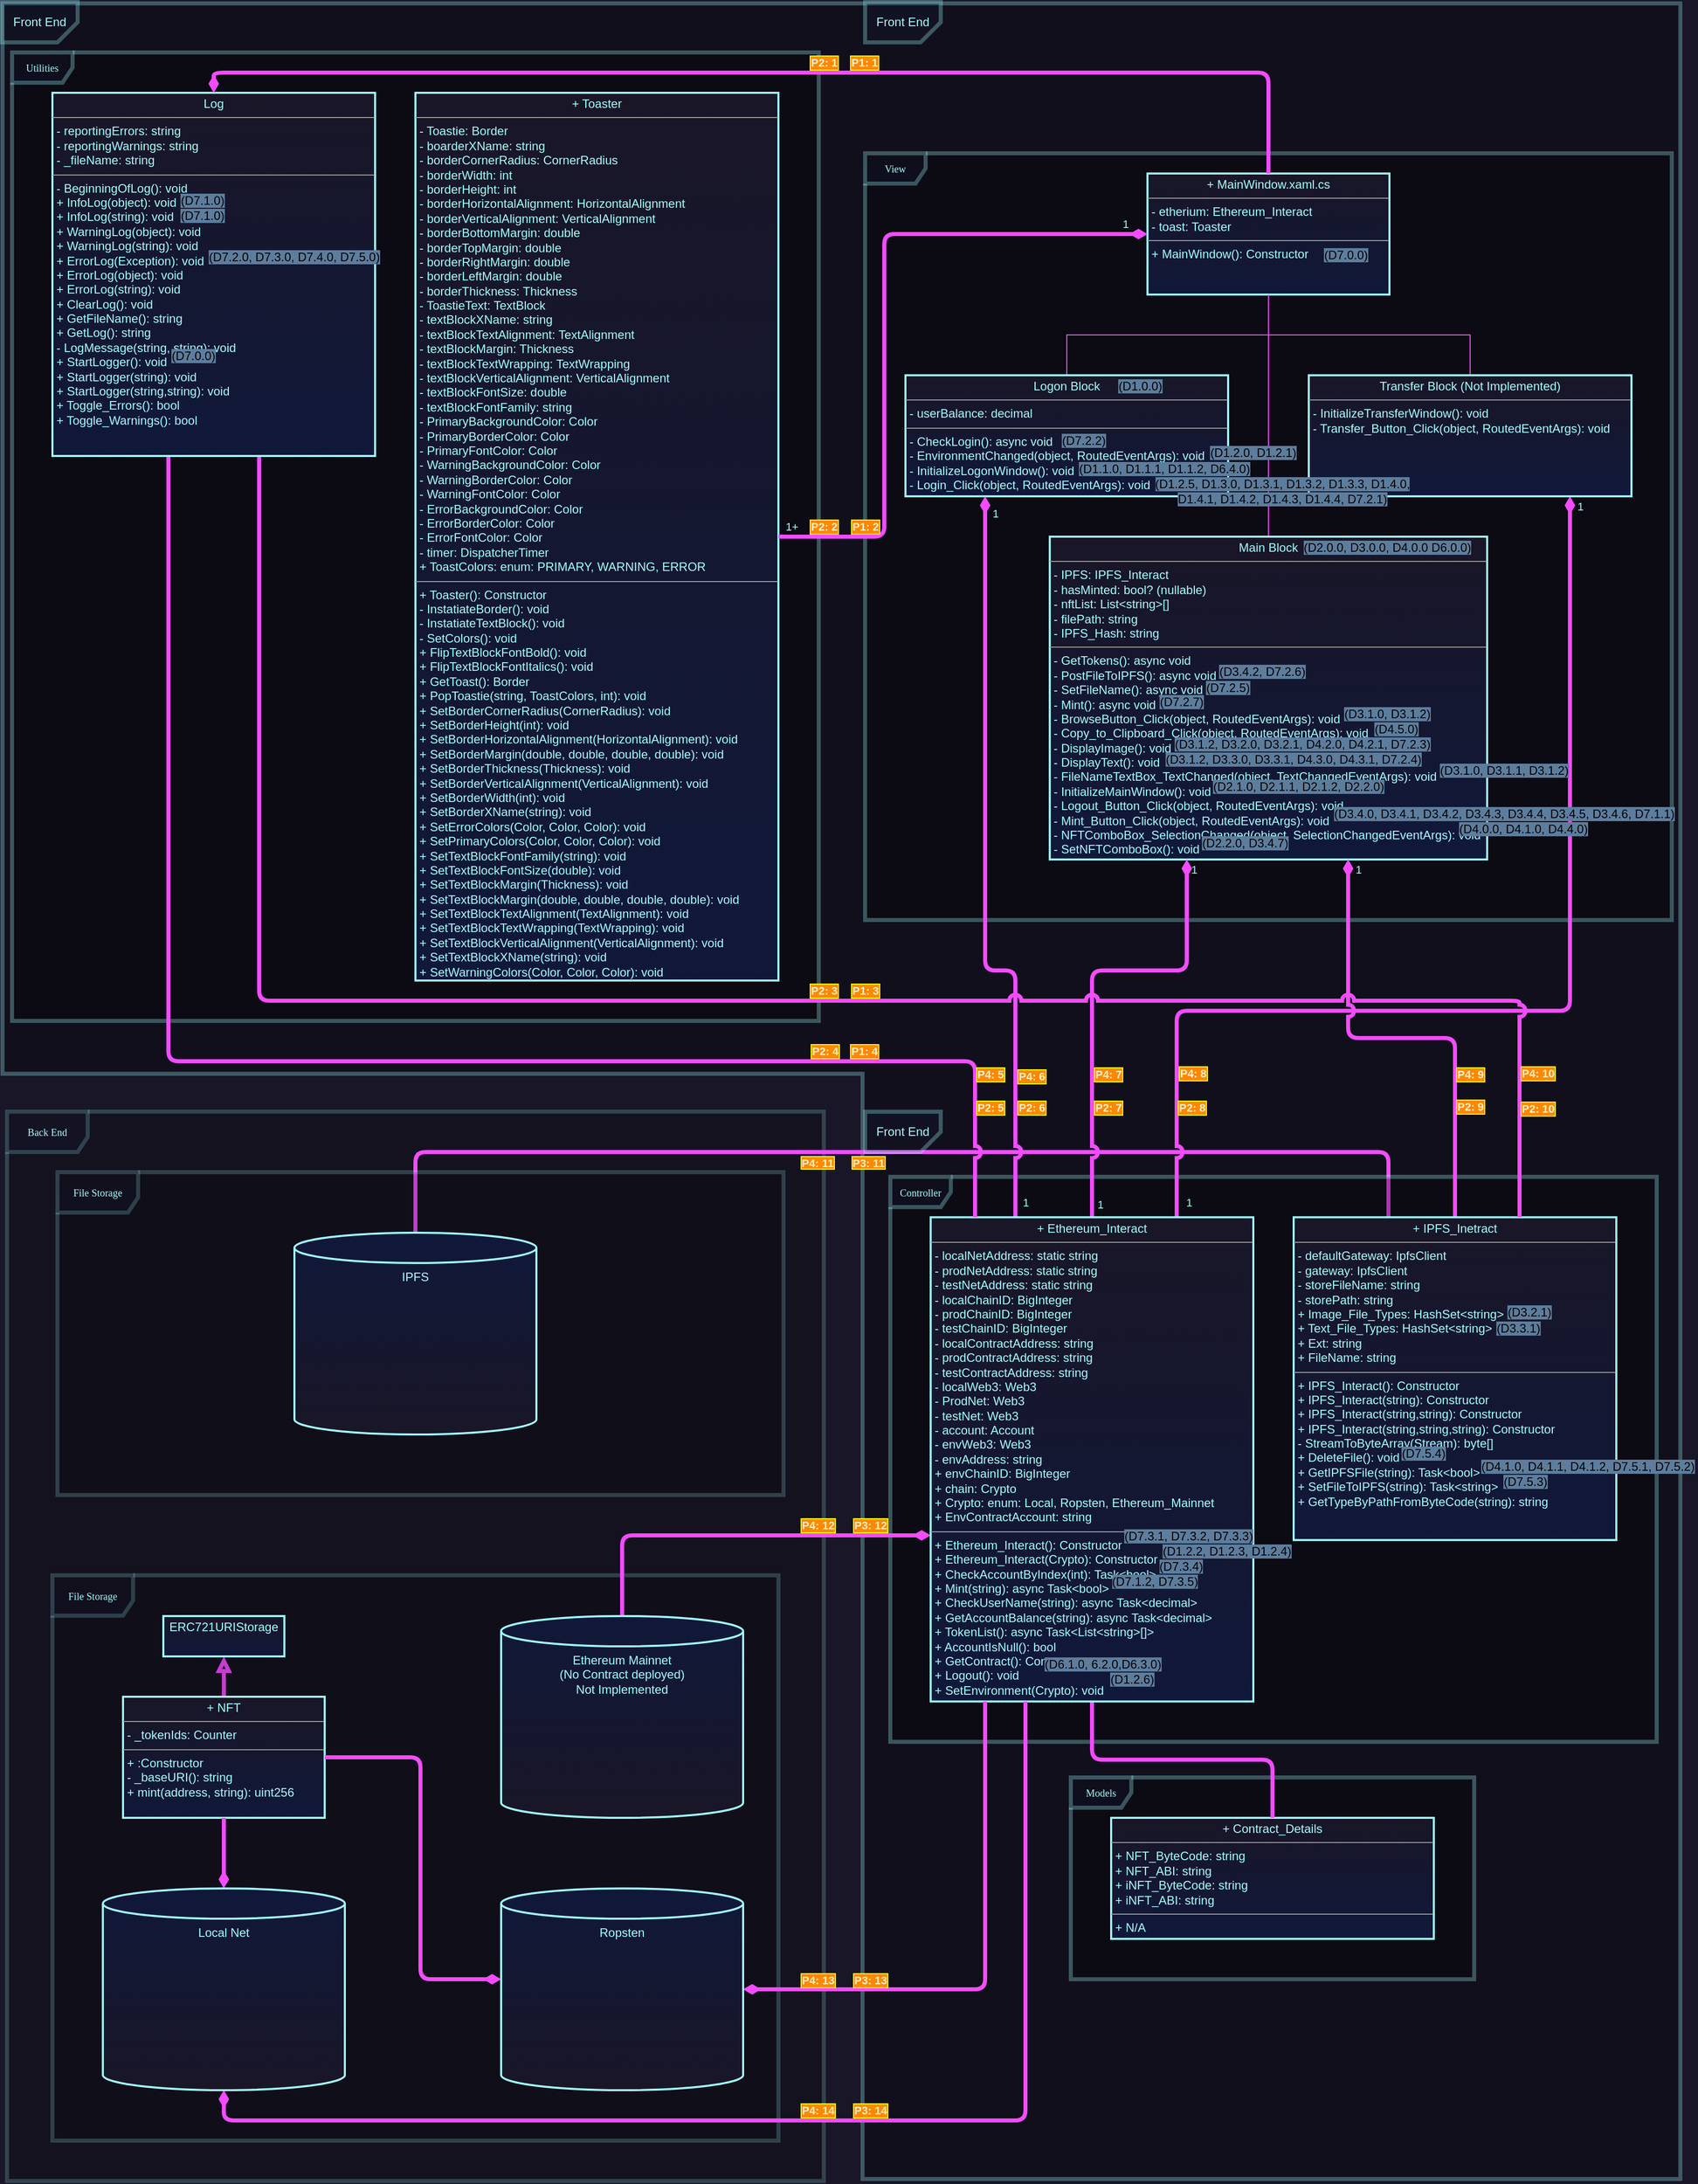 <mxfile version="15.7.3" type="device"><diagram name="Page-1" id="c4acf3e9-155e-7222-9cf6-157b1a14988f"><mxGraphModel dx="5622" dy="1000" grid="1" gridSize="10" guides="1" tooltips="1" connect="1" arrows="1" fold="1" page="1" pageScale="1" pageWidth="850" pageHeight="1100" background="#191627" math="0" shadow="0"><root><mxCell id="0"/><mxCell id="1" parent="0"/><mxCell id="5egPDgOSKaD1xtSZpJoG-8" value="Back End" style="shape=umlFrame;whiteSpace=wrap;html=1;rounded=0;shadow=0;comic=0;labelBackgroundColor=none;strokeWidth=4;fontFamily=Verdana;fontSize=10;align=center;gradientDirection=north;fillColor=#10183a;gradientColor=#191627;fontColor=#A0FFFF;strokeColor=#A0FFFF;swimlaneFillColor=#000000;opacity=20;width=80;height=40;" parent="1" vertex="1"><mxGeometry x="-2530" y="2220" width="810" height="1060" as="geometry"/></mxCell><mxCell id="_s4RkouV1gCOwh2ylhP7-20" value="" style="shape=corner;whiteSpace=wrap;html=1;rotation=90;dx=1061;dy=811;rounded=0;shadow=0;fontFamily=Verdana;fontSize=10;fontColor=#A0FFFF;strokeColor=#A0FFFF;strokeWidth=4;fillColor=#000000;swimlaneFillColor=#000000;gradientDirection=north;opacity=30;comic=0;" parent="1" vertex="1"><mxGeometry x="-2780.81" y="1367.7" width="2156.64" height="1663.9" as="geometry"/></mxCell><mxCell id="AA1ikBDQvBo4oki79NMD-9" style="edgeStyle=orthogonalEdgeStyle;jumpStyle=arc;orthogonalLoop=1;jettySize=auto;html=1;fontColor=#A0FFFF;startArrow=none;startFill=0;endArrow=none;endFill=0;strokeColor=#F44BFF;strokeWidth=4;" edge="1" parent="1" source="vpSH4mZ2LDiEvva17PQO-11" target="5egPDgOSKaD1xtSZpJoG-38"><mxGeometry relative="1" as="geometry"><Array as="points"><mxPoint x="-1160" y="2260"/><mxPoint x="-2125" y="2260"/></Array></mxGeometry></mxCell><mxCell id="AA1ikBDQvBo4oki79NMD-47" value="P4: 11" style="edgeLabel;align=center;verticalAlign=middle;resizable=0;points=[];fontColor=#FFF2CC;fontStyle=1;labelBorderColor=#FFFF00;labelBackgroundColor=#FF8800;" vertex="1" connectable="0" parent="AA1ikBDQvBo4oki79NMD-9"><mxGeometry x="0.112" relative="1" as="geometry"><mxPoint x="-14" y="10" as="offset"/></mxGeometry></mxCell><mxCell id="AA1ikBDQvBo4oki79NMD-48" value="P3: 11" style="edgeLabel;align=center;verticalAlign=middle;resizable=0;points=[];fontColor=#FFF2CC;fontStyle=1;labelBorderColor=#FFFF00;labelBackgroundColor=#FF8800;" vertex="1" connectable="0" parent="AA1ikBDQvBo4oki79NMD-9"><mxGeometry x="0.066" relative="1" as="geometry"><mxPoint x="11" y="10" as="offset"/></mxGeometry></mxCell><mxCell id="_s4RkouV1gCOwh2ylhP7-27" value="File Storage" style="shape=umlFrame;whiteSpace=wrap;html=1;rounded=0;shadow=0;comic=0;labelBackgroundColor=none;strokeWidth=4;fontFamily=Verdana;fontSize=10;align=center;gradientDirection=north;fillColor=#10183a;gradientColor=#191627;fontColor=#A0FFFF;strokeColor=#A0FFFF;swimlaneFillColor=#000000;opacity=20;width=80;height=40;" parent="1" vertex="1"><mxGeometry x="-2485" y="2679.67" width="720" height="560.33" as="geometry"/></mxCell><mxCell id="_s4RkouV1gCOwh2ylhP7-26" value="File Storage" style="shape=umlFrame;whiteSpace=wrap;html=1;rounded=0;shadow=0;comic=0;labelBackgroundColor=none;strokeWidth=4;fontFamily=Verdana;fontSize=10;align=center;gradientDirection=north;fillColor=#10183a;gradientColor=#191627;fontColor=#A0FFFF;strokeColor=#A0FFFF;swimlaneFillColor=#000000;opacity=20;width=80;height=40;" parent="1" vertex="1"><mxGeometry x="-2480" y="2280" width="720" height="320" as="geometry"/></mxCell><mxCell id="5egPDgOSKaD1xtSZpJoG-5" value="Models" style="shape=umlFrame;whiteSpace=wrap;html=1;rounded=0;shadow=0;comic=0;labelBackgroundColor=none;strokeWidth=4;fontFamily=Verdana;fontSize=10;align=center;gradientDirection=north;fillColor=#10183a;gradientColor=#191627;fontColor=#A0FFFF;strokeColor=#A0FFFF;swimlaneFillColor=#000000;opacity=30;" parent="1" vertex="1"><mxGeometry x="-1475" y="2880" width="400" height="200" as="geometry"/></mxCell><mxCell id="5egPDgOSKaD1xtSZpJoG-2" value="Utilities" style="shape=umlFrame;whiteSpace=wrap;html=1;rounded=0;shadow=0;comic=0;labelBackgroundColor=none;strokeWidth=4;fontFamily=Verdana;fontSize=10;align=center;gradientDirection=north;fillColor=#10183a;gradientColor=#191627;fontColor=#A0FFFF;strokeColor=#A0FFFF;swimlaneFillColor=#000000;opacity=30;" parent="1" vertex="1"><mxGeometry x="-2525" y="1170" width="800" height="960" as="geometry"/></mxCell><mxCell id="5egPDgOSKaD1xtSZpJoG-3" value="Controller" style="shape=umlFrame;whiteSpace=wrap;html=1;rounded=0;shadow=0;comic=0;labelBackgroundColor=none;strokeWidth=4;fontFamily=Verdana;fontSize=10;align=center;gradientDirection=north;fillColor=#10183a;gradientColor=#191627;fontColor=#A0FFFF;strokeColor=#A0FFFF;opacity=30;swimlaneFillColor=#000000;" parent="1" vertex="1"><mxGeometry x="-1653.99" y="2284.67" width="759.99" height="560" as="geometry"/></mxCell><mxCell id="17acba5748e5396b-1" value="View" style="shape=umlFrame;whiteSpace=wrap;html=1;rounded=0;shadow=0;comic=0;labelBackgroundColor=none;strokeWidth=4;fontFamily=Verdana;fontSize=10;align=center;gradientDirection=north;fillColor=#10183a;gradientColor=#191627;fontColor=#A0FFFF;strokeColor=#A0FFFF;swimlaneFillColor=#000000;opacity=30;" parent="1" vertex="1"><mxGeometry x="-1679" y="1270" width="800" height="760" as="geometry"/></mxCell><mxCell id="vpSH4mZ2LDiEvva17PQO-2" value="" style="edgeStyle=orthogonalEdgeStyle;rounded=0;orthogonalLoop=1;jettySize=auto;html=1;fontColor=#A0FFFF;strokeColor=#f44bff;endArrow=none;endFill=0;" parent="1" source="5d2195bd80daf111-18" target="vpSH4mZ2LDiEvva17PQO-1" edge="1"><mxGeometry relative="1" as="geometry"/></mxCell><mxCell id="5d2195bd80daf111-18" value="&lt;p style=&quot;margin: 0px ; margin-top: 4px ; text-align: center&quot;&gt;+ MainWindow.xaml.cs&lt;br&gt;&lt;/p&gt;&lt;hr size=&quot;1&quot;&gt;&lt;p style=&quot;margin: 0px ; margin-left: 4px&quot;&gt;- etherium: Ethereum_Interact&lt;br&gt;&lt;/p&gt;&lt;p style=&quot;margin: 0px ; margin-left: 4px&quot;&gt;- toast: Toaster&lt;br&gt;&lt;/p&gt;&lt;hr size=&quot;1&quot;&gt;&lt;p style=&quot;margin: 0px ; margin-left: 4px&quot;&gt;+ MainWindow(): Constructor&lt;/p&gt;" style="verticalAlign=top;align=left;overflow=fill;fontSize=12;fontFamily=Helvetica;html=1;rounded=0;shadow=0;comic=0;labelBackgroundColor=none;strokeWidth=2;gradientDirection=north;fillColor=#10183a;gradientColor=#191627;fontColor=#A0FFFF;strokeColor=#A0FFFF;" parent="1" vertex="1"><mxGeometry x="-1399" y="1290" width="240" height="120" as="geometry"/></mxCell><mxCell id="vpSH4mZ2LDiEvva17PQO-1" value="&lt;p style=&quot;margin: 0px ; margin-top: 4px ; text-align: center&quot;&gt;Logon Block&lt;/p&gt;&lt;hr size=&quot;1&quot;&gt;&lt;p style=&quot;margin: 0px ; margin-left: 4px&quot;&gt;- userBalance: decimal&lt;/p&gt;&lt;hr size=&quot;1&quot;&gt;&lt;p style=&quot;margin: 0px ; margin-left: 4px&quot;&gt;&lt;span&gt;- CheckLogin(): async void&lt;/span&gt;&lt;br&gt;&lt;/p&gt;&lt;p style=&quot;margin: 0px ; margin-left: 4px&quot;&gt;- EnvironmentChanged(object, RoutedEventArgs): void&lt;/p&gt;&lt;p style=&quot;margin: 0px 0px 0px 4px&quot;&gt;- InitializeLogonWindow(): void&lt;/p&gt;&lt;p style=&quot;margin: 0px 0px 0px 4px&quot;&gt;- Login_Click(object, RoutedEventArgs): void&lt;/p&gt;" style="verticalAlign=top;align=left;overflow=fill;fontSize=12;fontFamily=Helvetica;html=1;rounded=0;shadow=0;comic=0;labelBackgroundColor=none;strokeWidth=2;gradientDirection=north;fillColor=#10183a;gradientColor=#191627;fontColor=#A0FFFF;strokeColor=#A0FFFF;" parent="1" vertex="1"><mxGeometry x="-1639" y="1490" width="320" height="120" as="geometry"/></mxCell><mxCell id="vpSH4mZ2LDiEvva17PQO-6" style="edgeStyle=orthogonalEdgeStyle;rounded=0;orthogonalLoop=1;jettySize=auto;html=1;fontColor=#A0FFFF;strokeColor=#f44bff;endArrow=none;endFill=0;" parent="1" source="5d2195bd80daf111-18" target="vpSH4mZ2LDiEvva17PQO-4" edge="1"><mxGeometry relative="1" as="geometry"/></mxCell><mxCell id="vpSH4mZ2LDiEvva17PQO-4" value="&lt;p style=&quot;margin: 0px ; margin-top: 4px ; text-align: center&quot;&gt;Main Block&lt;/p&gt;&lt;hr size=&quot;1&quot;&gt;&lt;p style=&quot;margin: 0px ; margin-left: 4px&quot;&gt;- IPFS: IPFS_Interact&lt;/p&gt;&lt;p style=&quot;margin: 0px ; margin-left: 4px&quot;&gt;- hasMinted: bool? (nullable)&lt;/p&gt;&lt;p style=&quot;margin: 0px ; margin-left: 4px&quot;&gt;- nftList: List&amp;lt;string&amp;gt;[]&lt;/p&gt;&lt;p style=&quot;margin: 0px ; margin-left: 4px&quot;&gt;- filePath: string&lt;br&gt;&lt;/p&gt;&lt;p style=&quot;margin: 0px ; margin-left: 4px&quot;&gt;- IPFS_Hash: string&lt;/p&gt;&lt;hr size=&quot;1&quot;&gt;&lt;p style=&quot;margin: 0px ; margin-left: 4px&quot;&gt;- GetTokens(): async void&lt;span&gt;&lt;br&gt;&lt;/span&gt;&lt;/p&gt;&lt;p style=&quot;margin: 0px ; margin-left: 4px&quot;&gt;- PostFileToIPFS(): async void&lt;/p&gt;&lt;p style=&quot;margin: 0px ; margin-left: 4px&quot;&gt;- SetFileName(): async void&lt;br&gt;&lt;/p&gt;&lt;p style=&quot;margin: 0px ; margin-left: 4px&quot;&gt;- Mint(): async void&lt;/p&gt;&lt;p style=&quot;margin: 0px ; margin-left: 4px&quot;&gt;&lt;span&gt;- BrowseButton_Click(object, RoutedEventArgs): void&lt;/span&gt;&lt;br&gt;&lt;/p&gt;&lt;p style=&quot;margin: 0px ; margin-left: 4px&quot;&gt;&lt;span&gt;- Copy_to_Clipboard_Click(object, RoutedEventArgs): void&lt;/span&gt;&lt;/p&gt;&lt;p style=&quot;margin: 0px 0px 0px 4px&quot;&gt;- DisplayImage(): void&lt;/p&gt;&lt;p style=&quot;margin: 0px 0px 0px 4px&quot;&gt;- DisplayText(): void&lt;/p&gt;&lt;p style=&quot;margin: 0px 0px 0px 4px&quot;&gt;- FileNameTextBox_TextChanged(object, TextChangedEventArgs): void&lt;/p&gt;&lt;p style=&quot;margin: 0px ; margin-left: 4px&quot;&gt;- InitializeMainWindow(): void&lt;/p&gt;&lt;p style=&quot;margin: 0px ; margin-left: 4px&quot;&gt;- Logout_Button_Click(object, RoutedEventArgs): void&lt;/p&gt;&lt;p style=&quot;margin: 0px ; margin-left: 4px&quot;&gt;- Mint_Button_Click(object, RoutedEventArgs): void&lt;/p&gt;&lt;p style=&quot;margin: 0px ; margin-left: 4px&quot;&gt;&lt;span&gt;- NFTComboBox_SelectionChanged(object,&amp;nbsp;SelectionChangedEventArgs): void&lt;/span&gt;&lt;br&gt;&lt;/p&gt;&lt;p style=&quot;margin: 0px ; margin-left: 4px&quot;&gt;- SetNFTComboBox(): void&lt;/p&gt;" style="verticalAlign=top;align=left;overflow=fill;fontSize=12;fontFamily=Helvetica;html=1;rounded=0;shadow=0;comic=0;labelBackgroundColor=none;strokeWidth=2;gradientDirection=north;fillColor=#10183a;gradientColor=#191627;fontColor=#A0FFFF;strokeColor=#A0FFFF;" parent="1" vertex="1"><mxGeometry x="-1495.87" y="1650" width="433.75" height="320" as="geometry"/></mxCell><mxCell id="vpSH4mZ2LDiEvva17PQO-8" style="edgeStyle=orthogonalEdgeStyle;rounded=0;orthogonalLoop=1;jettySize=auto;html=1;fontColor=#A0FFFF;strokeColor=#f44bff;endArrow=none;endFill=0;" parent="1" source="5d2195bd80daf111-18" target="vpSH4mZ2LDiEvva17PQO-7" edge="1"><mxGeometry relative="1" as="geometry"/></mxCell><mxCell id="AA1ikBDQvBo4oki79NMD-6" style="edgeStyle=orthogonalEdgeStyle;jumpStyle=arc;orthogonalLoop=1;jettySize=auto;html=1;fontColor=#A0FFFF;startFill=1;endArrow=none;endFill=0;strokeColor=#F44BFF;strokeWidth=4;startArrow=diamondThin;" edge="1" parent="1" source="vpSH4mZ2LDiEvva17PQO-7" target="vpSH4mZ2LDiEvva17PQO-10"><mxGeometry relative="1" as="geometry"><Array as="points"><mxPoint x="-980" y="2120"/><mxPoint x="-1370" y="2120"/></Array></mxGeometry></mxCell><mxCell id="AA1ikBDQvBo4oki79NMD-7" value="1" style="edgeLabel;html=1;align=center;verticalAlign=middle;resizable=0;points=[];fontColor=#A0FFFF;labelBackgroundColor=none;" vertex="1" connectable="0" parent="AA1ikBDQvBo4oki79NMD-6"><mxGeometry x="0.973" relative="1" as="geometry"><mxPoint x="12" as="offset"/></mxGeometry></mxCell><mxCell id="AA1ikBDQvBo4oki79NMD-8" value="1" style="edgeLabel;html=1;align=center;verticalAlign=middle;resizable=0;points=[];fontColor=#A0FFFF;labelBackgroundColor=none;" vertex="1" connectable="0" parent="AA1ikBDQvBo4oki79NMD-6"><mxGeometry x="-0.963" y="-2" relative="1" as="geometry"><mxPoint x="12" y="-11" as="offset"/></mxGeometry></mxCell><mxCell id="AA1ikBDQvBo4oki79NMD-33" value="P4: 8" style="edgeLabel;html=1;align=center;verticalAlign=middle;resizable=0;points=[];fontColor=#FFF2CC;labelBorderColor=#FFFF00;labelBackgroundColor=#FF8800;fontStyle=1" vertex="1" connectable="0" parent="AA1ikBDQvBo4oki79NMD-6"><mxGeometry x="0.748" relative="1" as="geometry"><mxPoint x="16" y="-4" as="offset"/></mxGeometry></mxCell><mxCell id="AA1ikBDQvBo4oki79NMD-34" value="P2: 8" style="edgeLabel;html=1;align=center;verticalAlign=middle;resizable=0;points=[];fontColor=#FFF2CC;labelBorderColor=#FFFF00;labelBackgroundColor=#FF8800;fontStyle=1" vertex="1" connectable="0" parent="AA1ikBDQvBo4oki79NMD-6"><mxGeometry x="0.804" y="-1" relative="1" as="geometry"><mxPoint x="16" y="-1" as="offset"/></mxGeometry></mxCell><mxCell id="vpSH4mZ2LDiEvva17PQO-7" value="&lt;p style=&quot;margin: 0px ; margin-top: 4px ; text-align: center&quot;&gt;Transfer Block (Not Implemented)&lt;/p&gt;&lt;hr size=&quot;1&quot;&gt;&lt;p style=&quot;margin: 0px ; margin-left: 4px&quot;&gt;&lt;/p&gt;&lt;p style=&quot;margin: 0px ; margin-left: 4px&quot;&gt;- InitializeTransferWindow(): void&lt;/p&gt;&lt;p style=&quot;margin: 0px ; margin-left: 4px&quot;&gt;- Transfer_Button_Click(object, RoutedEventArgs): void&lt;br&gt;&lt;/p&gt;" style="verticalAlign=top;align=left;overflow=fill;fontSize=12;fontFamily=Helvetica;html=1;rounded=0;shadow=0;comic=0;labelBackgroundColor=none;strokeWidth=2;gradientDirection=north;fillColor=#10183a;gradientColor=#191627;fontColor=#A0FFFF;strokeColor=#A0FFFF;" parent="1" vertex="1"><mxGeometry x="-1239" y="1490" width="320" height="120" as="geometry"/></mxCell><mxCell id="vpSH4mZ2LDiEvva17PQO-9" value="&lt;p style=&quot;margin: 0px ; margin-top: 4px ; text-align: center&quot;&gt;+ Contract_Details&lt;/p&gt;&lt;hr size=&quot;1&quot;&gt;&lt;p style=&quot;margin: 0px ; margin-left: 4px&quot;&gt;+ NFT_ByteCode: string&lt;/p&gt;&lt;p style=&quot;margin: 0px ; margin-left: 4px&quot;&gt;+ NFT_ABI: string&lt;/p&gt;&lt;p style=&quot;margin: 0px ; margin-left: 4px&quot;&gt;+ iNFT_ByteCode: string&lt;/p&gt;&lt;p style=&quot;margin: 0px ; margin-left: 4px&quot;&gt;+ iNFT_ABI: string&lt;/p&gt;&lt;hr size=&quot;1&quot;&gt;&lt;p style=&quot;margin: 0px ; margin-left: 4px&quot;&gt;+ N/A&lt;/p&gt;" style="verticalAlign=top;align=left;overflow=fill;fontSize=12;fontFamily=Helvetica;html=1;rounded=0;shadow=0;comic=0;labelBackgroundColor=none;strokeWidth=2;gradientDirection=north;fillColor=#10183a;gradientColor=#191627;fontColor=#A0FFFF;strokeColor=#A0FFFF;" parent="1" vertex="1"><mxGeometry x="-1435" y="2920" width="320" height="120" as="geometry"/></mxCell><mxCell id="hG6c8RGv72RnCYItCD1e-9" style="edgeStyle=orthogonalEdgeStyle;rounded=1;jumpStyle=arc;orthogonalLoop=1;jettySize=auto;html=1;fontColor=#A0FFFF;startArrow=none;startFill=0;endArrow=diamondThin;endFill=1;strokeColor=#F44BFF;strokeWidth=4;" parent="1" source="vpSH4mZ2LDiEvva17PQO-10" target="vpSH4mZ2LDiEvva17PQO-4" edge="1"><mxGeometry relative="1" as="geometry"><Array as="points"><mxPoint x="-1454" y="2080"/><mxPoint x="-1360" y="2080"/></Array></mxGeometry></mxCell><mxCell id="hG6c8RGv72RnCYItCD1e-10" value="1" style="edgeLabel;html=1;align=center;verticalAlign=middle;resizable=0;points=[];fontColor=#A0FFFF;labelBackgroundColor=none;" parent="hG6c8RGv72RnCYItCD1e-9" vertex="1" connectable="0"><mxGeometry x="0.947" y="-1" relative="1" as="geometry"><mxPoint x="6" y="-2" as="offset"/></mxGeometry></mxCell><mxCell id="hG6c8RGv72RnCYItCD1e-11" value="1" style="edgeLabel;html=1;align=center;verticalAlign=middle;resizable=0;points=[];fontColor=#A0FFFF;labelBackgroundColor=none;" parent="hG6c8RGv72RnCYItCD1e-9" vertex="1" connectable="0"><mxGeometry x="-0.962" relative="1" as="geometry"><mxPoint x="8" y="-4" as="offset"/></mxGeometry></mxCell><mxCell id="AA1ikBDQvBo4oki79NMD-31" value="P4: 7" style="edgeLabel;html=1;align=center;verticalAlign=middle;resizable=0;points=[];fontColor=#FFF2CC;labelBorderColor=#FFFF00;labelBackgroundColor=#FF8800;fontStyle=1" vertex="1" connectable="0" parent="hG6c8RGv72RnCYItCD1e-9"><mxGeometry x="-0.368" y="1" relative="1" as="geometry"><mxPoint x="17" as="offset"/></mxGeometry></mxCell><mxCell id="AA1ikBDQvBo4oki79NMD-32" value="P2: 7" style="edgeLabel;html=1;align=center;verticalAlign=middle;resizable=0;points=[];fontColor=#FFF2CC;labelBorderColor=#FFFF00;labelBackgroundColor=#FF8800;fontStyle=1" vertex="1" connectable="0" parent="hG6c8RGv72RnCYItCD1e-9"><mxGeometry x="-0.514" relative="1" as="geometry"><mxPoint x="16" as="offset"/></mxGeometry></mxCell><mxCell id="hG6c8RGv72RnCYItCD1e-12" style="edgeStyle=orthogonalEdgeStyle;rounded=1;jumpStyle=arc;orthogonalLoop=1;jettySize=auto;html=1;fontColor=#A0FFFF;startArrow=none;startFill=0;endArrow=none;endFill=0;strokeColor=#F44BFF;strokeWidth=4;" parent="1" source="vpSH4mZ2LDiEvva17PQO-10" target="vpSH4mZ2LDiEvva17PQO-9" edge="1"><mxGeometry relative="1" as="geometry"/></mxCell><mxCell id="AA1ikBDQvBo4oki79NMD-3" style="edgeStyle=orthogonalEdgeStyle;jumpStyle=arc;orthogonalLoop=1;jettySize=auto;html=1;fontColor=#A0FFFF;startFill=0;endArrow=diamondThin;endFill=1;strokeColor=#F44BFF;strokeWidth=4;" edge="1" parent="1" source="vpSH4mZ2LDiEvva17PQO-10" target="vpSH4mZ2LDiEvva17PQO-1"><mxGeometry relative="1" as="geometry"><Array as="points"><mxPoint x="-1530" y="2080"/><mxPoint x="-1560" y="2080"/></Array></mxGeometry></mxCell><mxCell id="AA1ikBDQvBo4oki79NMD-4" value="1" style="edgeLabel;html=1;align=center;verticalAlign=middle;resizable=0;points=[];fontColor=#A0FFFF;labelBackgroundColor=none;" vertex="1" connectable="0" parent="AA1ikBDQvBo4oki79NMD-3"><mxGeometry x="-0.96" relative="1" as="geometry"><mxPoint x="10" as="offset"/></mxGeometry></mxCell><mxCell id="AA1ikBDQvBo4oki79NMD-5" value="1" style="edgeLabel;html=1;align=center;verticalAlign=middle;resizable=0;points=[];fontColor=#A0FFFF;labelBackgroundColor=none;" vertex="1" connectable="0" parent="AA1ikBDQvBo4oki79NMD-3"><mxGeometry x="0.954" relative="1" as="geometry"><mxPoint x="10" as="offset"/></mxGeometry></mxCell><mxCell id="AA1ikBDQvBo4oki79NMD-29" value="P4: 6" style="edgeLabel;html=1;align=center;verticalAlign=middle;resizable=0;points=[];fontColor=#FFF2CC;" vertex="1" connectable="0" parent="AA1ikBDQvBo4oki79NMD-3"><mxGeometry x="-0.624" y="-1" relative="1" as="geometry"><mxPoint x="15" y="-1" as="offset"/></mxGeometry></mxCell><mxCell id="AA1ikBDQvBo4oki79NMD-30" value="P2: 6" style="edgeLabel;html=1;align=center;verticalAlign=middle;resizable=0;points=[];fontColor=#FFF2CC;" vertex="1" connectable="0" parent="AA1ikBDQvBo4oki79NMD-3"><mxGeometry x="-0.709" relative="1" as="geometry"><mxPoint x="16" as="offset"/></mxGeometry></mxCell><mxCell id="AA1ikBDQvBo4oki79NMD-35" value="P2: 6" style="edgeLabel;html=1;align=center;verticalAlign=middle;resizable=0;points=[];fontColor=#FFF2CC;labelBorderColor=#FFFF00;labelBackgroundColor=#FF8800;fontStyle=1" vertex="1" connectable="0" parent="AA1ikBDQvBo4oki79NMD-3"><mxGeometry x="-0.709" relative="1" as="geometry"><mxPoint x="16" as="offset"/></mxGeometry></mxCell><mxCell id="AA1ikBDQvBo4oki79NMD-40" value="P4: 6" style="edgeLabel;html=1;align=center;verticalAlign=middle;resizable=0;points=[];fontColor=#FFF2CC;labelBorderColor=#FFFF00;labelBackgroundColor=#FF8800;fontStyle=1" vertex="1" connectable="0" parent="AA1ikBDQvBo4oki79NMD-3"><mxGeometry x="-0.618" y="-2" relative="1" as="geometry"><mxPoint x="14" y="2" as="offset"/></mxGeometry></mxCell><mxCell id="AA1ikBDQvBo4oki79NMD-10" style="edgeStyle=orthogonalEdgeStyle;jumpStyle=arc;orthogonalLoop=1;jettySize=auto;html=1;fontColor=#A0FFFF;startArrow=diamondThin;startFill=1;endArrow=none;endFill=0;strokeColor=#F44BFF;strokeWidth=4;" edge="1" parent="1" source="vpSH4mZ2LDiEvva17PQO-10" target="5egPDgOSKaD1xtSZpJoG-6"><mxGeometry relative="1" as="geometry"><Array as="points"><mxPoint x="-1920" y="2640"/></Array></mxGeometry></mxCell><mxCell id="AA1ikBDQvBo4oki79NMD-49" value="P4: 12" style="edgeLabel;html=1;align=center;verticalAlign=middle;resizable=0;points=[];fontColor=#FFF2CC;fontStyle=1;labelBorderColor=#FFFF00;labelBackgroundColor=#FF8800;" vertex="1" connectable="0" parent="AA1ikBDQvBo4oki79NMD-10"><mxGeometry x="-0.417" relative="1" as="geometry"><mxPoint y="-10" as="offset"/></mxGeometry></mxCell><mxCell id="AA1ikBDQvBo4oki79NMD-50" value="P3: 12" style="edgeLabel;html=1;align=center;verticalAlign=middle;resizable=0;points=[];fontColor=#FFF2CC;fontStyle=1;labelBorderColor=#FFFF00;labelBackgroundColor=#FF8800;" vertex="1" connectable="0" parent="AA1ikBDQvBo4oki79NMD-10"><mxGeometry x="-0.69" relative="1" as="geometry"><mxPoint y="-10" as="offset"/></mxGeometry></mxCell><mxCell id="vpSH4mZ2LDiEvva17PQO-10" value="&lt;p style=&quot;margin: 0px ; margin-top: 4px ; text-align: center&quot;&gt;+ Ethereum_Interact&lt;/p&gt;&lt;hr size=&quot;1&quot;&gt;&lt;p style=&quot;margin: 0px ; margin-left: 4px&quot;&gt;- localNetAddress: static string&lt;/p&gt;&lt;p style=&quot;margin: 0px ; margin-left: 4px&quot;&gt;- prodNetAddress: static string&lt;/p&gt;&lt;p style=&quot;margin: 0px ; margin-left: 4px&quot;&gt;- testNetAddress: static string&lt;/p&gt;&lt;p style=&quot;margin: 0px ; margin-left: 4px&quot;&gt;- localChainID: BigInteger&lt;/p&gt;&lt;p style=&quot;margin: 0px ; margin-left: 4px&quot;&gt;- prodChainID: BigInteger&lt;/p&gt;&lt;p style=&quot;margin: 0px ; margin-left: 4px&quot;&gt;- testChainID: BigInteger&lt;/p&gt;&lt;p style=&quot;margin: 0px ; margin-left: 4px&quot;&gt;- localContractAddress: string&lt;/p&gt;&lt;p style=&quot;margin: 0px ; margin-left: 4px&quot;&gt;- prodContractAddress: string&lt;/p&gt;&lt;p style=&quot;margin: 0px ; margin-left: 4px&quot;&gt;- testContractAddress: string&lt;/p&gt;&lt;p style=&quot;margin: 0px ; margin-left: 4px&quot;&gt;- localWeb3: Web3&lt;/p&gt;&lt;p style=&quot;margin: 0px ; margin-left: 4px&quot;&gt;- ProdNet: Web3&lt;/p&gt;&lt;p style=&quot;margin: 0px ; margin-left: 4px&quot;&gt;- testNet: Web3&lt;/p&gt;&lt;p style=&quot;margin: 0px ; margin-left: 4px&quot;&gt;- account: Account&lt;/p&gt;&lt;p style=&quot;margin: 0px ; margin-left: 4px&quot;&gt;- envWeb3: Web3&lt;/p&gt;&lt;p style=&quot;margin: 0px ; margin-left: 4px&quot;&gt;- envAddress: string&lt;/p&gt;&lt;p style=&quot;margin: 0px ; margin-left: 4px&quot;&gt;+ envChainID: BigInteger&lt;/p&gt;&lt;p style=&quot;margin: 0px ; margin-left: 4px&quot;&gt;+ chain: Crypto&lt;/p&gt;&lt;p style=&quot;margin: 0px ; margin-left: 4px&quot;&gt;+ Crypto: enum: Local, Ropsten, Ethereum_Mainnet&lt;/p&gt;&lt;p style=&quot;margin: 0px ; margin-left: 4px&quot;&gt;+ EnvContractAccount: string&lt;/p&gt;&lt;hr size=&quot;1&quot;&gt;&lt;p style=&quot;margin: 0px ; margin-left: 4px&quot;&gt;+ Ethereum_Interact(): Constructor&lt;/p&gt;&lt;p style=&quot;margin: 0px ; margin-left: 4px&quot;&gt;+ Ethereum_Interact(Crypto): Constructor&lt;/p&gt;&lt;p style=&quot;margin: 0px ; margin-left: 4px&quot;&gt;+ CheckAccountByIndex(int): Task&amp;lt;bool&amp;gt;&lt;/p&gt;&lt;p style=&quot;margin: 0px ; margin-left: 4px&quot;&gt;+ Mint(string): async Task&amp;lt;bool&amp;gt;&lt;/p&gt;&lt;p style=&quot;margin: 0px ; margin-left: 4px&quot;&gt;+ CheckUserName(string): async&amp;nbsp;Task&amp;lt;decimal&amp;gt;&lt;/p&gt;&lt;p style=&quot;margin: 0px ; margin-left: 4px&quot;&gt;+ GetAccountBalance(string): async&amp;nbsp;Task&amp;lt;decimal&amp;gt;&lt;/p&gt;&lt;p style=&quot;margin: 0px ; margin-left: 4px&quot;&gt;+ TokenList(): async&amp;nbsp;Task&amp;lt;List&amp;lt;string&amp;gt;[]&amp;gt;&lt;/p&gt;&lt;p style=&quot;margin: 0px ; margin-left: 4px&quot;&gt;+ AccountIsNull(): bool&lt;/p&gt;&lt;p style=&quot;margin: 0px ; margin-left: 4px&quot;&gt;+ GetContract(): Contract&lt;/p&gt;&lt;p style=&quot;margin: 0px ; margin-left: 4px&quot;&gt;+ Logout(): void&lt;/p&gt;&lt;p style=&quot;margin: 0px ; margin-left: 4px&quot;&gt;+ SetEnvironment(Crypto): void&lt;/p&gt;" style="verticalAlign=top;align=left;overflow=fill;fontSize=12;fontFamily=Helvetica;html=1;rounded=0;shadow=0;comic=0;labelBackgroundColor=none;strokeWidth=2;gradientDirection=north;fillColor=#10183a;gradientColor=#191627;fontColor=#A0FFFF;strokeColor=#A0FFFF;" parent="1" vertex="1"><mxGeometry x="-1614.0" y="2324.67" width="320" height="480" as="geometry"/></mxCell><mxCell id="hG6c8RGv72RnCYItCD1e-7" style="edgeStyle=orthogonalEdgeStyle;rounded=1;jumpStyle=arc;orthogonalLoop=1;jettySize=auto;html=1;fontColor=#A0FFFF;startArrow=none;startFill=0;endArrow=diamondThin;endFill=1;strokeColor=#F44BFF;strokeWidth=4;" parent="1" source="vpSH4mZ2LDiEvva17PQO-11" target="vpSH4mZ2LDiEvva17PQO-4" edge="1"><mxGeometry relative="1" as="geometry"><Array as="points"><mxPoint x="-1094" y="2147"/><mxPoint x="-1200" y="2147"/></Array></mxGeometry></mxCell><mxCell id="hG6c8RGv72RnCYItCD1e-8" value="1" style="edgeLabel;html=1;align=center;verticalAlign=middle;resizable=0;points=[];fontColor=#A0FFFF;labelBackgroundColor=none;" parent="hG6c8RGv72RnCYItCD1e-7" vertex="1" connectable="0"><mxGeometry x="0.925" y="1" relative="1" as="geometry"><mxPoint x="11" y="-7" as="offset"/></mxGeometry></mxCell><mxCell id="AA1ikBDQvBo4oki79NMD-41" value="P4: 9" style="edgeLabel;html=1;align=center;verticalAlign=middle;resizable=0;points=[];fontColor=#FFF2CC;labelBorderColor=#FFFF00;labelBackgroundColor=#FF8800;fontStyle=1" vertex="1" connectable="0" parent="hG6c8RGv72RnCYItCD1e-7"><mxGeometry x="-0.362" y="1" relative="1" as="geometry"><mxPoint x="16" y="5" as="offset"/></mxGeometry></mxCell><mxCell id="AA1ikBDQvBo4oki79NMD-45" value="P2: 9" style="edgeLabel;html=1;align=center;verticalAlign=middle;resizable=0;points=[];fontColor=#FFF2CC;labelBorderColor=#FFFF00;labelBackgroundColor=#FF8800;fontStyle=1" vertex="1" connectable="0" parent="hG6c8RGv72RnCYItCD1e-7"><mxGeometry x="-0.522" y="1" relative="1" as="geometry"><mxPoint x="16" as="offset"/></mxGeometry></mxCell><mxCell id="vpSH4mZ2LDiEvva17PQO-11" value="&lt;p style=&quot;margin: 0px ; margin-top: 4px ; text-align: center&quot;&gt;+ IPFS_Inetract&lt;/p&gt;&lt;hr size=&quot;1&quot;&gt;&lt;p style=&quot;margin: 0px ; margin-left: 4px&quot;&gt;- defaultGateway: IpfsClient&lt;/p&gt;&lt;p style=&quot;margin: 0px ; margin-left: 4px&quot;&gt;- gateway: IpfsClient&lt;/p&gt;&lt;p style=&quot;margin: 0px ; margin-left: 4px&quot;&gt;- storeFileName: string&lt;/p&gt;&lt;p style=&quot;margin: 0px ; margin-left: 4px&quot;&gt;- storePath: string&lt;/p&gt;&lt;p style=&quot;margin: 0px ; margin-left: 4px&quot;&gt;+ Image_File_Types: HashSet&amp;lt;string&amp;gt;&lt;/p&gt;&lt;p style=&quot;margin: 0px ; margin-left: 4px&quot;&gt;+ Text_File_Types: HashSet&amp;lt;string&amp;gt;&lt;/p&gt;&lt;p style=&quot;margin: 0px ; margin-left: 4px&quot;&gt;+ Ext: string&lt;/p&gt;&lt;p style=&quot;margin: 0px ; margin-left: 4px&quot;&gt;+ FileName: string&lt;/p&gt;&lt;hr size=&quot;1&quot;&gt;&lt;p style=&quot;margin: 0px ; margin-left: 4px&quot;&gt;+ IPFS_Interact():&amp;nbsp;Constructor&lt;/p&gt;&lt;p style=&quot;margin: 0px ; margin-left: 4px&quot;&gt;+ IPFS_Interact(string): Constructor&lt;/p&gt;&lt;p style=&quot;margin: 0px ; margin-left: 4px&quot;&gt;+ IPFS_Interact(string,string): Constructor&lt;/p&gt;&lt;p style=&quot;margin: 0px ; margin-left: 4px&quot;&gt;+ IPFS_Interact(string,string,string): Constructor&lt;/p&gt;&lt;p style=&quot;margin: 0px ; margin-left: 4px&quot;&gt;- StreamToByteArray(Stream): byte[]&lt;/p&gt;&lt;p style=&quot;margin: 0px ; margin-left: 4px&quot;&gt;+ DeleteFile(): void&lt;/p&gt;&lt;p style=&quot;margin: 0px ; margin-left: 4px&quot;&gt;+ GetIPFSFile(string): Task&amp;lt;bool&amp;gt;&lt;/p&gt;&lt;p style=&quot;margin: 0px ; margin-left: 4px&quot;&gt;+ SetFileToIPFS(string): Task&amp;lt;string&amp;gt;&lt;/p&gt;&lt;p style=&quot;margin: 0px ; margin-left: 4px&quot;&gt;+ GetTypeByPathFromByteCode(string): string&lt;/p&gt;" style="verticalAlign=top;align=left;overflow=fill;fontSize=12;fontFamily=Helvetica;html=1;rounded=0;shadow=0;comic=0;labelBackgroundColor=none;strokeWidth=2;gradientDirection=north;fillColor=#10183a;gradientColor=#191627;fontColor=#A0FFFF;strokeColor=#A0FFFF;" parent="1" vertex="1"><mxGeometry x="-1254.0" y="2324.67" width="320" height="320" as="geometry"/></mxCell><mxCell id="vpSH4mZ2LDiEvva17PQO-12" value="&lt;p style=&quot;margin: 0px ; margin-top: 4px ; text-align: center&quot;&gt;+ Toaster&lt;/p&gt;&lt;hr size=&quot;1&quot;&gt;&lt;p style=&quot;margin: 0px ; margin-left: 4px&quot;&gt;- Toastie: Border&lt;/p&gt;&lt;p style=&quot;margin: 0px ; margin-left: 4px&quot;&gt;- boarderXName: string&lt;/p&gt;&lt;p style=&quot;margin: 0px ; margin-left: 4px&quot;&gt;- borderCornerRadius: CornerRadius&lt;/p&gt;&lt;p style=&quot;margin: 0px ; margin-left: 4px&quot;&gt;- borderWidth: int&lt;/p&gt;&lt;p style=&quot;margin: 0px ; margin-left: 4px&quot;&gt;- borderHeight: int&lt;/p&gt;&lt;p style=&quot;margin: 0px ; margin-left: 4px&quot;&gt;- borderHorizontalAlignment: HorizontalAlignment&lt;/p&gt;&lt;p style=&quot;margin: 0px ; margin-left: 4px&quot;&gt;- borderVerticalAlignment: VerticalAlignment&lt;/p&gt;&lt;p style=&quot;margin: 0px ; margin-left: 4px&quot;&gt;- borderBottomMargin: double&lt;/p&gt;&lt;p style=&quot;margin: 0px ; margin-left: 4px&quot;&gt;- borderTopMargin: double&lt;/p&gt;&lt;p style=&quot;margin: 0px ; margin-left: 4px&quot;&gt;- borderRightMargin: double&lt;/p&gt;&lt;p style=&quot;margin: 0px ; margin-left: 4px&quot;&gt;- borderLeftMargin: double&lt;/p&gt;&lt;p style=&quot;margin: 0px ; margin-left: 4px&quot;&gt;- borderThickness: Thickness&lt;/p&gt;&lt;p style=&quot;margin: 0px ; margin-left: 4px&quot;&gt;- ToastieText: TextBlock&lt;/p&gt;&lt;p style=&quot;margin: 0px ; margin-left: 4px&quot;&gt;- textBlockXName: string&lt;/p&gt;&lt;p style=&quot;margin: 0px ; margin-left: 4px&quot;&gt;- textBlockTextAlignment: TextAlignment&lt;/p&gt;&lt;p style=&quot;margin: 0px ; margin-left: 4px&quot;&gt;- textBlockMargin: Thickness&lt;/p&gt;&lt;p style=&quot;margin: 0px ; margin-left: 4px&quot;&gt;- textBlockTextWrapping: TextWrapping&lt;/p&gt;&lt;p style=&quot;margin: 0px ; margin-left: 4px&quot;&gt;- textBlockVerticalAlignment: VerticalAlignment&lt;/p&gt;&lt;p style=&quot;margin: 0px ; margin-left: 4px&quot;&gt;- textBlockFontSize: double&lt;/p&gt;&lt;p style=&quot;margin: 0px ; margin-left: 4px&quot;&gt;- textBlockFontFamily: string&lt;/p&gt;&lt;p style=&quot;margin: 0px ; margin-left: 4px&quot;&gt;- PrimaryBackgroundColor: Color&lt;/p&gt;&lt;p style=&quot;margin: 0px ; margin-left: 4px&quot;&gt;- PrimaryBorderColor: Color&lt;/p&gt;&lt;p style=&quot;margin: 0px ; margin-left: 4px&quot;&gt;- PrimaryFontColor: Color&lt;/p&gt;&lt;p style=&quot;margin: 0px ; margin-left: 4px&quot;&gt;- WarningBackgroundColor: Color&lt;/p&gt;&lt;p style=&quot;margin: 0px ; margin-left: 4px&quot;&gt;- WarningBorderColor: Color&lt;/p&gt;&lt;p style=&quot;margin: 0px ; margin-left: 4px&quot;&gt;- WarningFontColor: Color&lt;/p&gt;&lt;p style=&quot;margin: 0px ; margin-left: 4px&quot;&gt;- ErrorBackgroundColor: Color&lt;/p&gt;&lt;p style=&quot;margin: 0px ; margin-left: 4px&quot;&gt;- ErrorBorderColor: Color&lt;/p&gt;&lt;p style=&quot;margin: 0px ; margin-left: 4px&quot;&gt;- ErrorFontColor: Color&lt;/p&gt;&lt;p style=&quot;margin: 0px ; margin-left: 4px&quot;&gt;- timer: DispatcherTimer&lt;/p&gt;&lt;p style=&quot;margin: 0px ; margin-left: 4px&quot;&gt;+ ToastColors: enum: PRIMARY, WARNING, ERROR&lt;/p&gt;&lt;hr size=&quot;1&quot;&gt;&lt;p style=&quot;margin: 0px ; margin-left: 4px&quot;&gt;+ Toaster(): Constructor&lt;/p&gt;&lt;p style=&quot;margin: 0px ; margin-left: 4px&quot;&gt;- InstatiateBorder(): void&lt;/p&gt;&lt;p style=&quot;margin: 0px ; margin-left: 4px&quot;&gt;- InstatiateTextBlock(): void&lt;/p&gt;&lt;p style=&quot;margin: 0px ; margin-left: 4px&quot;&gt;- SetColors(): void&lt;/p&gt;&lt;p style=&quot;margin: 0px ; margin-left: 4px&quot;&gt;+ FlipTextBlockFontBold(): void&lt;/p&gt;&lt;p style=&quot;margin: 0px ; margin-left: 4px&quot;&gt;+ FlipTextBlockFontItalics(): void&lt;/p&gt;&lt;p style=&quot;margin: 0px ; margin-left: 4px&quot;&gt;+ GetToast(): Border&lt;/p&gt;&lt;p style=&quot;margin: 0px ; margin-left: 4px&quot;&gt;+ PopToastie(string, ToastColors, int): void&lt;/p&gt;&lt;p style=&quot;margin: 0px ; margin-left: 4px&quot;&gt;+ SetBorderCornerRadius(CornerRadius): void&lt;/p&gt;&lt;p style=&quot;margin: 0px ; margin-left: 4px&quot;&gt;+ SetBorderHeight(int): void&lt;/p&gt;&lt;p style=&quot;margin: 0px ; margin-left: 4px&quot;&gt;+ SetBorderHorizontalAlignment(HorizontalAlignment): void&lt;/p&gt;&lt;p style=&quot;margin: 0px ; margin-left: 4px&quot;&gt;+ SetBorderMargin(double, double, double, double): void&lt;/p&gt;&lt;p style=&quot;margin: 0px ; margin-left: 4px&quot;&gt;+ SetBorderThickness(Thickness): void&lt;/p&gt;&lt;p style=&quot;margin: 0px ; margin-left: 4px&quot;&gt;+ SetBorderVerticalAlignment(VerticalAlignment): void&lt;/p&gt;&lt;p style=&quot;margin: 0px ; margin-left: 4px&quot;&gt;+ SetBorderWidth(int): void&lt;/p&gt;&lt;p style=&quot;margin: 0px ; margin-left: 4px&quot;&gt;+ SetBorderXName(string): void&lt;/p&gt;&lt;p style=&quot;margin: 0px ; margin-left: 4px&quot;&gt;+ SetErrorColors(Color, Color, Color): void&lt;/p&gt;&lt;p style=&quot;margin: 0px ; margin-left: 4px&quot;&gt;+ SetPrimaryColors(Color, Color, Color): void&lt;/p&gt;&lt;p style=&quot;margin: 0px ; margin-left: 4px&quot;&gt;+ SetTextBlockFontFamily(string): void&lt;/p&gt;&lt;p style=&quot;margin: 0px ; margin-left: 4px&quot;&gt;+ SetTextBlockFontSize(double): void&lt;/p&gt;&lt;p style=&quot;margin: 0px ; margin-left: 4px&quot;&gt;+ SetTextBlockMargin(Thickness): void&lt;/p&gt;&lt;p style=&quot;margin: 0px ; margin-left: 4px&quot;&gt;+ SetTextBlockMargin(double, double, double, double): void&lt;/p&gt;&lt;p style=&quot;margin: 0px ; margin-left: 4px&quot;&gt;+ SetTextBlockTextAlignment(TextAlignment): void&lt;/p&gt;&lt;p style=&quot;margin: 0px ; margin-left: 4px&quot;&gt;+ SetTextBlockTextWrapping(TextWrapping): void&lt;/p&gt;&lt;p style=&quot;margin: 0px ; margin-left: 4px&quot;&gt;+ SetTextBlockVerticalAlignment(VerticalAlignment): void&lt;/p&gt;&lt;p style=&quot;margin: 0px ; margin-left: 4px&quot;&gt;+ SetTextBlockXName(string): void&lt;/p&gt;&lt;p style=&quot;margin: 0px ; margin-left: 4px&quot;&gt;+ SetWarningColors(Color, Color, Color): void&lt;/p&gt;" style="verticalAlign=top;align=left;overflow=fill;fontSize=12;fontFamily=Helvetica;html=1;rounded=0;shadow=0;comic=0;labelBackgroundColor=none;strokeWidth=2;gradientDirection=north;fillColor=#10183a;gradientColor=#191627;fontColor=#A0FFFF;strokeColor=#A0FFFF;" parent="1" vertex="1"><mxGeometry x="-2125" y="1210" width="360" height="880" as="geometry"/></mxCell><mxCell id="AA1ikBDQvBo4oki79NMD-16" style="edgeStyle=orthogonalEdgeStyle;jumpStyle=arc;orthogonalLoop=1;jettySize=auto;html=1;fontColor=#A0FFFF;startArrow=none;startFill=0;endArrow=none;endFill=0;strokeColor=#F44BFF;strokeWidth=4;" edge="1" parent="1" source="vpSH4mZ2LDiEvva17PQO-13" target="vpSH4mZ2LDiEvva17PQO-10"><mxGeometry relative="1" as="geometry"><Array as="points"><mxPoint x="-2370" y="2170"/><mxPoint x="-1570" y="2170"/></Array></mxGeometry></mxCell><mxCell id="AA1ikBDQvBo4oki79NMD-25" value="P2: 4" style="edgeLabel;html=1;align=center;verticalAlign=middle;resizable=0;points=[];fontColor=#FFF2CC;labelBorderColor=#FFFF00;labelBackgroundColor=#FF8800;fontStyle=1" vertex="1" connectable="0" parent="AA1ikBDQvBo4oki79NMD-16"><mxGeometry x="0.601" y="1" relative="1" as="geometry"><mxPoint x="6" y="-9" as="offset"/></mxGeometry></mxCell><mxCell id="AA1ikBDQvBo4oki79NMD-26" value="P1: 4" style="edgeLabel;html=1;align=center;verticalAlign=middle;resizable=0;points=[];fontColor=#FFF2CC;labelBorderColor=#FFFF00;labelBackgroundColor=#FF8800;fontStyle=1" vertex="1" connectable="0" parent="AA1ikBDQvBo4oki79NMD-16"><mxGeometry x="0.663" y="1" relative="1" as="geometry"><mxPoint x="-3" y="-9" as="offset"/></mxGeometry></mxCell><mxCell id="AA1ikBDQvBo4oki79NMD-27" value="P4: 5" style="edgeLabel;html=1;align=center;verticalAlign=middle;resizable=0;points=[];fontColor=#FFF2CC;labelBorderColor=#FFFF00;labelBackgroundColor=#FF8800;fontStyle=1" vertex="1" connectable="0" parent="AA1ikBDQvBo4oki79NMD-16"><mxGeometry x="0.824" y="-1" relative="1" as="geometry"><mxPoint x="16" y="-5" as="offset"/></mxGeometry></mxCell><mxCell id="AA1ikBDQvBo4oki79NMD-28" value="P2: 5" style="edgeLabel;html=1;align=center;verticalAlign=middle;resizable=0;points=[];fontColor=#FFF2CC;labelBorderColor=#FFFF00;labelBackgroundColor=#FF8800;fontStyle=1" vertex="1" connectable="0" parent="AA1ikBDQvBo4oki79NMD-16"><mxGeometry x="0.85" relative="1" as="geometry"><mxPoint x="15" y="8" as="offset"/></mxGeometry></mxCell><mxCell id="AA1ikBDQvBo4oki79NMD-18" style="edgeStyle=orthogonalEdgeStyle;jumpStyle=arc;orthogonalLoop=1;jettySize=auto;html=1;fontColor=#A0FFFF;startArrow=none;startFill=0;endArrow=none;endFill=0;strokeColor=#F44BFF;strokeWidth=4;" edge="1" parent="1" source="vpSH4mZ2LDiEvva17PQO-13" target="vpSH4mZ2LDiEvva17PQO-11"><mxGeometry relative="1" as="geometry"><Array as="points"><mxPoint x="-2280" y="2110"/><mxPoint x="-1030" y="2110"/></Array></mxGeometry></mxCell><mxCell id="AA1ikBDQvBo4oki79NMD-23" value="&lt;b&gt;P2: 3&lt;/b&gt;" style="edgeLabel;html=1;align=center;verticalAlign=middle;resizable=0;points=[];fontColor=#FFF2CC;labelBackgroundColor=#FF8800;labelBorderColor=#FFFF00;" vertex="1" connectable="0" parent="AA1ikBDQvBo4oki79NMD-18"><mxGeometry x="0.103" relative="1" as="geometry"><mxPoint x="-6" y="-10" as="offset"/></mxGeometry></mxCell><mxCell id="AA1ikBDQvBo4oki79NMD-24" value="&lt;b&gt;P1: 3&lt;/b&gt;" style="edgeLabel;html=1;align=center;verticalAlign=middle;resizable=0;points=[];fontColor=#FFF2CC;labelBackgroundColor=#FF8800;labelBorderColor=#FFFF00;" vertex="1" connectable="0" parent="AA1ikBDQvBo4oki79NMD-18"><mxGeometry x="0.13" y="1" relative="1" as="geometry"><mxPoint x="8" y="-9" as="offset"/></mxGeometry></mxCell><mxCell id="AA1ikBDQvBo4oki79NMD-43" value="P4: 10" style="edgeLabel;html=1;align=center;verticalAlign=middle;resizable=0;points=[];fontColor=#FFF2CC;" vertex="1" connectable="0" parent="AA1ikBDQvBo4oki79NMD-18"><mxGeometry x="0.851" relative="1" as="geometry"><mxPoint x="18" y="6" as="offset"/></mxGeometry></mxCell><mxCell id="AA1ikBDQvBo4oki79NMD-44" value="P2: 10" style="edgeLabel;html=1;align=center;verticalAlign=middle;resizable=0;points=[];fontColor=#FFF2CC;labelBorderColor=#FFFF00;labelBackgroundColor=#FF8800;fontStyle=1" vertex="1" connectable="0" parent="AA1ikBDQvBo4oki79NMD-18"><mxGeometry x="0.875" relative="1" as="geometry"><mxPoint x="18" y="17" as="offset"/></mxGeometry></mxCell><mxCell id="AA1ikBDQvBo4oki79NMD-46" value="P4: 10" style="edgeLabel;html=1;align=center;verticalAlign=middle;resizable=0;points=[];fontColor=#FFF2CC;labelBorderColor=#FFFF00;labelBackgroundColor=#FF8800;fontStyle=1" vertex="1" connectable="0" parent="AA1ikBDQvBo4oki79NMD-18"><mxGeometry x="0.851" relative="1" as="geometry"><mxPoint x="18" y="6" as="offset"/></mxGeometry></mxCell><mxCell id="vpSH4mZ2LDiEvva17PQO-13" value="&lt;p style=&quot;margin: 0px ; margin-top: 4px ; text-align: center&quot;&gt;Log&lt;/p&gt;&lt;hr size=&quot;1&quot;&gt;&lt;p style=&quot;margin: 0px ; margin-left: 4px&quot;&gt;- reportingErrors: string&lt;/p&gt;&lt;p style=&quot;margin: 0px ; margin-left: 4px&quot;&gt;- reportingWarnings: string&lt;/p&gt;&lt;p style=&quot;margin: 0px ; margin-left: 4px&quot;&gt;- _fileName: string&lt;br&gt;&lt;/p&gt;&lt;hr size=&quot;1&quot;&gt;&lt;p style=&quot;margin: 0px ; margin-left: 4px&quot;&gt;- BeginningOfLog(): void&lt;/p&gt;&lt;p style=&quot;margin: 0px ; margin-left: 4px&quot;&gt;+&amp;nbsp;InfoLog(object): void&lt;/p&gt;&lt;p style=&quot;margin: 0px ; margin-left: 4px&quot;&gt;+ InfoLog(string): void&lt;/p&gt;&lt;p style=&quot;margin: 0px ; margin-left: 4px&quot;&gt;+ WarningLog(object): void&lt;/p&gt;&lt;p style=&quot;margin: 0px ; margin-left: 4px&quot;&gt;+ WarningLog(string): void&lt;/p&gt;&lt;p style=&quot;margin: 0px ; margin-left: 4px&quot;&gt;+ ErrorLog(Exception): void&lt;/p&gt;&lt;p style=&quot;margin: 0px ; margin-left: 4px&quot;&gt;+ ErrorLog(object): void&lt;/p&gt;&lt;p style=&quot;margin: 0px ; margin-left: 4px&quot;&gt;+ ErrorLog(string): void&lt;/p&gt;&lt;p style=&quot;margin: 0px ; margin-left: 4px&quot;&gt;+ ClearLog(): void&lt;/p&gt;&lt;p style=&quot;margin: 0px ; margin-left: 4px&quot;&gt;+ GetFileName(): string&lt;/p&gt;&lt;p style=&quot;margin: 0px ; margin-left: 4px&quot;&gt;+ GetLog(): string&lt;/p&gt;&lt;p style=&quot;margin: 0px ; margin-left: 4px&quot;&gt;- LogMessage(string, string): void&lt;/p&gt;&lt;p style=&quot;margin: 0px ; margin-left: 4px&quot;&gt;+ StartLogger(): void&lt;/p&gt;&lt;p style=&quot;margin: 0px ; margin-left: 4px&quot;&gt;+ StartLogger(string): void&lt;/p&gt;&lt;p style=&quot;margin: 0px ; margin-left: 4px&quot;&gt;+ StartLogger(string,string): void&lt;/p&gt;&lt;p style=&quot;margin: 0px ; margin-left: 4px&quot;&gt;+ Toggle_Errors(): bool&lt;/p&gt;&lt;p style=&quot;margin: 0px ; margin-left: 4px&quot;&gt;+ Toggle_Warnings(): bool&lt;/p&gt;" style="verticalAlign=top;align=left;overflow=fill;fontSize=12;fontFamily=Helvetica;html=1;rounded=0;shadow=0;comic=0;labelBackgroundColor=none;strokeWidth=2;gradientDirection=north;fillColor=#10183a;gradientColor=#191627;fontColor=#A0FFFF;strokeColor=#A0FFFF;" parent="1" vertex="1"><mxGeometry x="-2485" y="1210" width="320" height="360" as="geometry"/></mxCell><mxCell id="5egPDgOSKaD1xtSZpJoG-6" value="&lt;font color=&quot;#a0ffff&quot;&gt;Ethereum Mainnet&lt;br&gt;(No Contract deployed)&lt;br&gt;Not Implemented&lt;/font&gt;" style="shape=cylinder3;whiteSpace=wrap;html=1;boundedLbl=1;backgroundOutline=1;size=15;strokeWidth=2;strokeColor=#a0ffff;fillColor=#10183A;gradientColor=#191627;labelPosition=center;verticalLabelPosition=middle;align=center;verticalAlign=top;" parent="1" vertex="1"><mxGeometry x="-2040" y="2720" width="240" height="200" as="geometry"/></mxCell><mxCell id="5egPDgOSKaD1xtSZpJoG-36" style="edgeStyle=orthogonalEdgeStyle;comic=0;sketch=0;jumpStyle=arc;jumpSize=16;orthogonalLoop=1;jettySize=auto;html=1;shadow=0;labelBackgroundColor=none;fontColor=none;endArrow=block;endFill=0;strokeColor=#C73DD0;strokeWidth=4;" parent="1" source="5egPDgOSKaD1xtSZpJoG-31" target="5egPDgOSKaD1xtSZpJoG-32" edge="1"><mxGeometry relative="1" as="geometry"><Array as="points"/></mxGeometry></mxCell><mxCell id="5egPDgOSKaD1xtSZpJoG-31" value="&lt;p style=&quot;margin: 0px ; margin-top: 4px ; text-align: center&quot;&gt;+ NFT&lt;br&gt;&lt;/p&gt;&lt;hr size=&quot;1&quot;&gt;&lt;p style=&quot;margin: 0px ; margin-left: 4px&quot;&gt;- _tokenIds: Counter&lt;/p&gt;&lt;hr size=&quot;1&quot;&gt;&lt;p style=&quot;margin: 0px ; margin-left: 4px&quot;&gt;+ :Constructor&lt;/p&gt;&lt;p style=&quot;margin: 0px ; margin-left: 4px&quot;&gt;- _baseURI(): string&lt;/p&gt;&lt;p style=&quot;margin: 0px ; margin-left: 4px&quot;&gt;+ mint(address, string): uint256&lt;/p&gt;&lt;p style=&quot;margin: 0px ; margin-left: 4px&quot;&gt;&lt;br&gt;&lt;/p&gt;&lt;p style=&quot;margin: 0px ; margin-left: 4px&quot;&gt;&lt;br&gt;&lt;/p&gt;" style="verticalAlign=top;align=left;overflow=fill;fontSize=12;fontFamily=Helvetica;html=1;rounded=0;shadow=0;comic=0;labelBackgroundColor=none;strokeWidth=2;gradientDirection=north;fillColor=#10183a;gradientColor=#191627;fontColor=#A0FFFF;strokeColor=#A0FFFF;" parent="1" vertex="1"><mxGeometry x="-2415.0" y="2800" width="200" height="120" as="geometry"/></mxCell><mxCell id="5egPDgOSKaD1xtSZpJoG-32" value="&lt;p style=&quot;margin: 0px ; margin-top: 4px ; text-align: center&quot;&gt;&lt;span&gt;ERC721URIStorage&lt;/span&gt;&lt;br&gt;&lt;/p&gt;" style="verticalAlign=middle;align=center;overflow=fill;fontSize=12;fontFamily=Helvetica;html=1;rounded=0;shadow=0;comic=0;labelBackgroundColor=none;strokeWidth=2;gradientDirection=north;fillColor=#10183a;gradientColor=#191627;fontColor=#A0FFFF;strokeColor=#A0FFFF;labelPosition=center;verticalLabelPosition=middle;horizontal=1;" parent="1" vertex="1"><mxGeometry x="-2374.99" y="2720" width="120" height="40" as="geometry"/></mxCell><mxCell id="AA1ikBDQvBo4oki79NMD-13" style="edgeStyle=orthogonalEdgeStyle;jumpStyle=arc;orthogonalLoop=1;jettySize=auto;html=1;fontColor=#A0FFFF;startArrow=diamondThin;startFill=1;endArrow=none;endFill=0;strokeColor=#F44BFF;strokeWidth=4;" edge="1" parent="1" source="5egPDgOSKaD1xtSZpJoG-37" target="5egPDgOSKaD1xtSZpJoG-31"><mxGeometry relative="1" as="geometry"><Array as="points"><mxPoint x="-2120" y="3080"/><mxPoint x="-2120" y="2860"/></Array></mxGeometry></mxCell><mxCell id="AA1ikBDQvBo4oki79NMD-15" style="edgeStyle=orthogonalEdgeStyle;jumpStyle=arc;orthogonalLoop=1;jettySize=auto;html=1;fontColor=#A0FFFF;startArrow=diamondThin;startFill=1;endArrow=none;endFill=0;strokeColor=#F44BFF;strokeWidth=4;" edge="1" parent="1" source="5egPDgOSKaD1xtSZpJoG-37" target="vpSH4mZ2LDiEvva17PQO-10"><mxGeometry relative="1" as="geometry"><Array as="points"><mxPoint x="-1560" y="3090"/></Array></mxGeometry></mxCell><mxCell id="AA1ikBDQvBo4oki79NMD-51" value="P4: 13" style="edgeLabel;html=1;align=center;verticalAlign=middle;resizable=0;points=[];fontColor=#FFF2CC;labelBorderColor=#FFFF00;labelBackgroundColor=#FF8800;fontStyle=1" vertex="1" connectable="0" parent="AA1ikBDQvBo4oki79NMD-15"><mxGeometry x="-0.74" y="1" relative="1" as="geometry"><mxPoint x="5" y="-8" as="offset"/></mxGeometry></mxCell><mxCell id="AA1ikBDQvBo4oki79NMD-52" value="P3: 13" style="edgeLabel;html=1;align=center;verticalAlign=middle;resizable=0;points=[];fontColor=#FFF2CC;labelBorderColor=#FFFF00;labelBackgroundColor=#FF8800;fontStyle=1" vertex="1" connectable="0" parent="AA1ikBDQvBo4oki79NMD-15"><mxGeometry x="-0.532" y="1" relative="1" as="geometry"><mxPoint x="3" y="-8" as="offset"/></mxGeometry></mxCell><mxCell id="5egPDgOSKaD1xtSZpJoG-37" value="&lt;font color=&quot;#a0ffff&quot;&gt;Ropsten&lt;/font&gt;" style="shape=cylinder3;whiteSpace=wrap;html=1;boundedLbl=1;backgroundOutline=1;size=15;strokeWidth=2;strokeColor=#a0ffff;fillColor=#10183A;gradientColor=#191627;labelPosition=center;verticalLabelPosition=middle;align=center;verticalAlign=top;" parent="1" vertex="1"><mxGeometry x="-2040.0" y="2990" width="240" height="200" as="geometry"/></mxCell><mxCell id="5egPDgOSKaD1xtSZpJoG-38" value="&lt;font color=&quot;#a0ffff&quot;&gt;IPFS&lt;/font&gt;" style="shape=cylinder3;whiteSpace=wrap;html=1;boundedLbl=1;backgroundOutline=1;size=15;strokeWidth=2;strokeColor=#a0ffff;fillColor=#10183A;gradientColor=#191627;labelPosition=center;verticalLabelPosition=middle;align=center;verticalAlign=top;" parent="1" vertex="1"><mxGeometry x="-2245" y="2340" width="240" height="200" as="geometry"/></mxCell><mxCell id="AA1ikBDQvBo4oki79NMD-12" style="edgeStyle=orthogonalEdgeStyle;jumpStyle=arc;orthogonalLoop=1;jettySize=auto;html=1;fontColor=#A0FFFF;startArrow=diamondThin;startFill=1;endArrow=none;endFill=0;strokeColor=#F44BFF;strokeWidth=4;" edge="1" parent="1" source="5egPDgOSKaD1xtSZpJoG-41" target="5egPDgOSKaD1xtSZpJoG-31"><mxGeometry relative="1" as="geometry"/></mxCell><mxCell id="AA1ikBDQvBo4oki79NMD-14" style="edgeStyle=orthogonalEdgeStyle;jumpStyle=arc;orthogonalLoop=1;jettySize=auto;html=1;fontColor=#A0FFFF;startArrow=diamondThin;startFill=1;endArrow=none;endFill=0;strokeColor=#F44BFF;strokeWidth=4;" edge="1" parent="1" source="5egPDgOSKaD1xtSZpJoG-41" target="vpSH4mZ2LDiEvva17PQO-10"><mxGeometry relative="1" as="geometry"><Array as="points"><mxPoint x="-2315" y="3220"/><mxPoint x="-1520" y="3220"/></Array></mxGeometry></mxCell><mxCell id="AA1ikBDQvBo4oki79NMD-53" value="P4: 14" style="edgeLabel;html=1;align=center;verticalAlign=middle;resizable=0;points=[];fontColor=#FFF2CC;labelBorderColor=#FFFF00;labelBackgroundColor=#FF8800;fontStyle=1" vertex="1" connectable="0" parent="AA1ikBDQvBo4oki79NMD-14"><mxGeometry x="-0.014" y="1" relative="1" as="geometry"><mxPoint x="7" y="-9" as="offset"/></mxGeometry></mxCell><mxCell id="AA1ikBDQvBo4oki79NMD-54" value="P3: 14" style="edgeLabel;html=1;align=center;verticalAlign=middle;resizable=0;points=[];fontColor=#FFF2CC;labelBorderColor=#FFFF00;labelBackgroundColor=#FF8800;fontStyle=1" vertex="1" connectable="0" parent="AA1ikBDQvBo4oki79NMD-14"><mxGeometry x="0.085" y="-2" relative="1" as="geometry"><mxPoint x="-2" y="-12" as="offset"/></mxGeometry></mxCell><mxCell id="5egPDgOSKaD1xtSZpJoG-41" value="&lt;font color=&quot;#a0ffff&quot;&gt;Local Net&lt;/font&gt;" style="shape=cylinder3;whiteSpace=wrap;html=1;boundedLbl=1;backgroundOutline=1;size=15;strokeWidth=2;strokeColor=#a0ffff;fillColor=#10183A;gradientColor=#191627;labelPosition=center;verticalLabelPosition=middle;align=center;verticalAlign=top;" parent="1" vertex="1"><mxGeometry x="-2435" y="2990" width="240" height="200" as="geometry"/></mxCell><mxCell id="IylStv-v7hTH0WEGr2-K-2" value="&lt;span style=&quot;font-family: &amp;#34;helvetica&amp;#34; ; text-align: left ; background-color: rgb(93 , 125 , 157)&quot;&gt;&lt;font color=&quot;#000000&quot;&gt;(D1.1.0, D1.1.1, D1.1.2, D6.4.0)&lt;/font&gt;&lt;/span&gt;" style="text;html=1;strokeColor=none;fillColor=none;align=center;verticalAlign=bottom;whiteSpace=wrap;rounded=0;" parent="1" vertex="1"><mxGeometry x="-1472" y="1572" width="180" height="20" as="geometry"/></mxCell><mxCell id="IylStv-v7hTH0WEGr2-K-3" value="&lt;font color=&quot;#000000&quot; style=&quot;background-color: rgb(93 , 125 , 157)&quot;&gt;(D1.0.0)&lt;/font&gt;" style="text;html=1;strokeColor=none;fillColor=none;align=center;verticalAlign=bottom;whiteSpace=wrap;rounded=0;" parent="1" vertex="1"><mxGeometry x="-1496" y="1490" width="180" height="20" as="geometry"/></mxCell><mxCell id="IylStv-v7hTH0WEGr2-K-4" value="&lt;span style=&quot;font-family: &amp;#34;helvetica&amp;#34; ; text-align: left ; background-color: rgb(93 , 125 , 157)&quot;&gt;&lt;font color=&quot;#000000&quot;&gt;(D1.2.0, D1.2.1)&lt;/font&gt;&lt;/span&gt;" style="text;html=1;strokeColor=none;fillColor=none;align=center;verticalAlign=bottom;whiteSpace=wrap;rounded=0;" parent="1" vertex="1"><mxGeometry x="-1383.99" y="1556" width="180" height="20" as="geometry"/></mxCell><mxCell id="IylStv-v7hTH0WEGr2-K-5" value="&lt;span style=&quot;font-family: &amp;#34;helvetica&amp;#34; ; text-align: left ; background-color: rgb(93 , 125 , 157)&quot;&gt;&lt;font color=&quot;#000000&quot;&gt;(D1.2.2, D1.2.3, D1.2.4)&lt;/font&gt;&lt;/span&gt;" style="text;html=1;strokeColor=none;fillColor=none;align=center;verticalAlign=bottom;whiteSpace=wrap;rounded=0;" parent="1" vertex="1"><mxGeometry x="-1410.0" y="2644.67" width="180" height="20" as="geometry"/></mxCell><mxCell id="IylStv-v7hTH0WEGr2-K-6" value="&lt;span style=&quot;text-align: left ; background-color: rgb(93 , 125 , 157)&quot;&gt;&lt;font color=&quot;#000000&quot;&gt;&lt;font face=&quot;helvetica&quot;&gt;(D1.2.5, D1.3.0, D1.3.1, D1.3.2, D1.3.3, D1.4.0, D1.4.1, D1.4.2, D1.4.3, D1.4.4, D7.2.1)&lt;/font&gt;&lt;/font&gt;&lt;/span&gt;" style="text;html=1;strokeColor=none;fillColor=none;align=center;verticalAlign=bottom;whiteSpace=wrap;rounded=0;" parent="1" vertex="1"><mxGeometry x="-1395" y="1592" width="260" height="30" as="geometry"/></mxCell><mxCell id="IylStv-v7hTH0WEGr2-K-7" value="&lt;font color=&quot;#000000&quot; style=&quot;background-color: rgb(93 , 125 , 157)&quot;&gt;(D1.2.6)&lt;/font&gt;" style="text;html=1;strokeColor=none;fillColor=none;align=center;verticalAlign=bottom;whiteSpace=wrap;rounded=0;" parent="1" vertex="1"><mxGeometry x="-1439.0" y="2771.67" width="50" height="20" as="geometry"/></mxCell><mxCell id="IylStv-v7hTH0WEGr2-K-8" value="&lt;span style=&quot;font-family: &amp;#34;helvetica&amp;#34; ; text-align: left ; background-color: rgb(93 , 125 , 157)&quot;&gt;&lt;font color=&quot;#000000&quot;&gt;(D2.0.0, D3.0.0, D4.0.0 D6.0.0)&lt;/font&gt;&lt;/span&gt;" style="text;html=1;strokeColor=none;fillColor=none;align=center;verticalAlign=bottom;whiteSpace=wrap;rounded=0;" parent="1" vertex="1"><mxGeometry x="-1251" y="1650" width="180" height="20" as="geometry"/></mxCell><mxCell id="IylStv-v7hTH0WEGr2-K-9" value="&lt;span style=&quot;font-family: &amp;#34;helvetica&amp;#34; ; text-align: left ; background-color: rgb(93 , 125 , 157)&quot;&gt;&lt;font color=&quot;#000000&quot;&gt;(D2.1.0, D2.1.1, D2.1.2, D2.2.0)&lt;/font&gt;&lt;/span&gt;" style="text;html=1;strokeColor=none;fillColor=none;align=center;verticalAlign=bottom;whiteSpace=wrap;rounded=0;" parent="1" vertex="1"><mxGeometry x="-1339" y="1887" width="180" height="20" as="geometry"/></mxCell><mxCell id="IylStv-v7hTH0WEGr2-K-10" value="&lt;span style=&quot;text-align: left ; background-color: rgb(93 , 125 , 157)&quot;&gt;&lt;font color=&quot;#000000&quot;&gt;&lt;font face=&quot;helvetica&quot;&gt;(D2.2.0, D3.4.7)&lt;/font&gt;&lt;/font&gt;&lt;/span&gt;" style="text;html=1;strokeColor=none;fillColor=none;align=center;verticalAlign=bottom;whiteSpace=wrap;rounded=0;" parent="1" vertex="1"><mxGeometry x="-1392" y="1943" width="180" height="20" as="geometry"/></mxCell><mxCell id="IylStv-v7hTH0WEGr2-K-11" value="&lt;span style=&quot;text-align: left ; background-color: rgb(93 , 125 , 157)&quot;&gt;&lt;font color=&quot;#000000&quot;&gt;&lt;font face=&quot;helvetica&quot;&gt;(D3.1.0, D3.1.2&lt;/font&gt;&lt;font face=&quot;helvetica&quot;&gt;)&lt;/font&gt;&lt;/font&gt;&lt;/span&gt;" style="text;html=1;strokeColor=none;fillColor=none;align=center;verticalAlign=bottom;whiteSpace=wrap;rounded=0;" parent="1" vertex="1"><mxGeometry x="-1251" y="1815" width="180" height="20" as="geometry"/></mxCell><mxCell id="IylStv-v7hTH0WEGr2-K-12" value="&lt;span style=&quot;text-align: left ; background-color: rgb(93 , 125 , 157)&quot;&gt;&lt;font color=&quot;#000000&quot;&gt;&lt;font face=&quot;helvetica&quot;&gt;(D3.1.0, D3.1.1, D3.1.2&lt;/font&gt;&lt;font face=&quot;helvetica&quot;&gt;)&lt;/font&gt;&lt;/font&gt;&lt;/span&gt;" style="text;html=1;strokeColor=none;fillColor=none;align=center;verticalAlign=bottom;whiteSpace=wrap;rounded=0;" parent="1" vertex="1"><mxGeometry x="-1135" y="1871" width="180" height="20" as="geometry"/></mxCell><mxCell id="IylStv-v7hTH0WEGr2-K-13" value="&lt;span style=&quot;text-align: left ; background-color: rgb(93 , 125 , 157)&quot;&gt;&lt;font color=&quot;#000000&quot;&gt;&lt;font face=&quot;helvetica&quot;&gt;(D3.1.2, D3.2.0, D3.2.1, D4.2.0, D4.2.1, D7.2.3&lt;/font&gt;&lt;font face=&quot;helvetica&quot;&gt;)&lt;/font&gt;&lt;/font&gt;&lt;/span&gt;" style="text;html=1;strokeColor=none;fillColor=none;align=center;verticalAlign=bottom;whiteSpace=wrap;rounded=0;" parent="1" vertex="1"><mxGeometry x="-1375" y="1845" width="260" height="20" as="geometry"/></mxCell><mxCell id="IylStv-v7hTH0WEGr2-K-14" value="&lt;span style=&quot;text-align: left ; background-color: rgb(93 , 125 , 157)&quot;&gt;&lt;font color=&quot;#000000&quot;&gt;&lt;font face=&quot;helvetica&quot;&gt;(&lt;/font&gt;&lt;font face=&quot;helvetica&quot;&gt;D3.1.2, D3.3.0, D3.3.1, D4.3.0, D4.3.1, D7.2.4)&lt;/font&gt;&lt;/font&gt;&lt;/span&gt;" style="text;html=1;strokeColor=none;fillColor=none;align=center;verticalAlign=bottom;whiteSpace=wrap;rounded=0;" parent="1" vertex="1"><mxGeometry x="-1383.99" y="1860" width="260" height="20" as="geometry"/></mxCell><mxCell id="IylStv-v7hTH0WEGr2-K-15" value="&lt;span style=&quot;text-align: left ; background-color: rgb(93 , 125 , 157)&quot;&gt;&lt;font color=&quot;#000000&quot;&gt;&lt;font face=&quot;helvetica&quot;&gt;(D3.2.1)&lt;/font&gt;&lt;/font&gt;&lt;/span&gt;" style="text;html=1;strokeColor=none;fillColor=none;align=center;verticalAlign=bottom;whiteSpace=wrap;rounded=0;" parent="1" vertex="1"><mxGeometry x="-1110" y="2407.67" width="180" height="20" as="geometry"/></mxCell><mxCell id="IylStv-v7hTH0WEGr2-K-16" value="&lt;span style=&quot;text-align: left ; background-color: rgb(93 , 125 , 157)&quot;&gt;&lt;font color=&quot;#000000&quot;&gt;&lt;font face=&quot;helvetica&quot;&gt;(D3.3.1)&lt;/font&gt;&lt;/font&gt;&lt;/span&gt;" style="text;html=1;strokeColor=none;fillColor=none;align=center;verticalAlign=bottom;whiteSpace=wrap;rounded=0;" parent="1" vertex="1"><mxGeometry x="-1121" y="2423.67" width="180" height="20" as="geometry"/></mxCell><mxCell id="IylStv-v7hTH0WEGr2-K-17" value="&lt;span style=&quot;text-align: left ; background-color: rgb(93 , 125 , 157)&quot;&gt;&lt;font color=&quot;#000000&quot;&gt;&lt;font face=&quot;helvetica&quot;&gt;(D3.4.0, D3.4.1, D3.4.2, D3.4.3, D3.4.4, D3.4.5, D3.4.6, D7.1.1&lt;/font&gt;&lt;font face=&quot;helvetica&quot;&gt;)&lt;/font&gt;&lt;/font&gt;&lt;/span&gt;" style="text;html=1;strokeColor=none;fillColor=none;align=center;verticalAlign=bottom;whiteSpace=wrap;rounded=0;" parent="1" vertex="1"><mxGeometry x="-1220" y="1914" width="350" height="20" as="geometry"/></mxCell><mxCell id="IylStv-v7hTH0WEGr2-K-18" value="&lt;span style=&quot;text-align: left ; background-color: rgb(93 , 125 , 157)&quot;&gt;&lt;font color=&quot;#000000&quot;&gt;&lt;font face=&quot;helvetica&quot;&gt;(&lt;/font&gt;&lt;font face=&quot;helvetica&quot;&gt;D3.4.2, D7.2.6)&lt;/font&gt;&lt;/font&gt;&lt;/span&gt;" style="text;html=1;strokeColor=none;fillColor=none;align=center;verticalAlign=bottom;whiteSpace=wrap;rounded=0;" parent="1" vertex="1"><mxGeometry x="-1375" y="1773" width="180" height="20" as="geometry"/></mxCell><mxCell id="IylStv-v7hTH0WEGr2-K-19" value="&lt;span style=&quot;text-align: left ; background-color: rgb(93 , 125 , 157)&quot;&gt;&lt;font color=&quot;#000000&quot;&gt;&lt;font face=&quot;helvetica&quot;&gt;(D4.1.0, D4.1.1, D4.1.2, D7.5.1, D7.5.2)&lt;/font&gt;&lt;/font&gt;&lt;/span&gt;" style="text;html=1;strokeColor=none;fillColor=none;align=center;verticalAlign=bottom;whiteSpace=wrap;rounded=0;" parent="1" vertex="1"><mxGeometry x="-1070" y="2560.67" width="216" height="20" as="geometry"/></mxCell><mxCell id="IylStv-v7hTH0WEGr2-K-20" value="&lt;span style=&quot;text-align: left ; background-color: rgb(93 , 125 , 157)&quot;&gt;&lt;font color=&quot;#000000&quot;&gt;&lt;font face=&quot;helvetica&quot;&gt;(&lt;/font&gt;&lt;font face=&quot;helvetica&quot;&gt;D4.0.0, D4.1.0, D4.4.0)&lt;/font&gt;&lt;/font&gt;&lt;/span&gt;" style="text;html=1;strokeColor=none;fillColor=none;align=center;verticalAlign=bottom;whiteSpace=wrap;rounded=0;" parent="1" vertex="1"><mxGeometry x="-1134" y="1929" width="216" height="20" as="geometry"/></mxCell><mxCell id="IylStv-v7hTH0WEGr2-K-21" value="&lt;div style=&quot;text-align: left&quot;&gt;&lt;font color=&quot;#000000&quot; face=&quot;helvetica&quot;&gt;&lt;span style=&quot;background-color: rgb(93 , 125 , 157)&quot;&gt;(D4.5.0)&lt;/span&gt;&lt;/font&gt;&lt;/div&gt;" style="text;html=1;strokeColor=none;fillColor=none;align=center;verticalAlign=bottom;whiteSpace=wrap;rounded=0;" parent="1" vertex="1"><mxGeometry x="-1242" y="1830" width="180" height="20" as="geometry"/></mxCell><mxCell id="IylStv-v7hTH0WEGr2-K-22" value="&lt;span style=&quot;text-align: left ; background-color: rgb(93 , 125 , 157)&quot;&gt;&lt;font color=&quot;#000000&quot;&gt;&lt;font face=&quot;helvetica&quot;&gt;(D6.1.0, 6.2.0,D6.3.0&lt;/font&gt;&lt;font face=&quot;helvetica&quot;&gt;)&lt;/font&gt;&lt;/font&gt;&lt;/span&gt;" style="text;html=1;strokeColor=none;fillColor=none;align=center;verticalAlign=bottom;whiteSpace=wrap;rounded=0;" parent="1" vertex="1"><mxGeometry x="-1533.0" y="2756.67" width="180" height="20" as="geometry"/></mxCell><mxCell id="_s4RkouV1gCOwh2ylhP7-1" value="&lt;font color=&quot;#000000&quot; style=&quot;background-color: rgb(93 , 125 , 157)&quot;&gt;(D7.0.0)&lt;/font&gt;" style="text;html=1;strokeColor=none;fillColor=none;align=center;verticalAlign=bottom;whiteSpace=wrap;rounded=0;" parent="1" vertex="1"><mxGeometry x="-1292" y="1360" width="180" height="20" as="geometry"/></mxCell><mxCell id="_s4RkouV1gCOwh2ylhP7-2" value="&lt;font color=&quot;#000000&quot; style=&quot;background-color: rgb(93 , 125 , 157)&quot;&gt;(D7.0.0)&lt;/font&gt;" style="text;html=1;strokeColor=none;fillColor=none;align=center;verticalAlign=bottom;whiteSpace=wrap;rounded=0;" parent="1" vertex="1"><mxGeometry x="-2435" y="1460" width="180" height="20" as="geometry"/></mxCell><mxCell id="_s4RkouV1gCOwh2ylhP7-3" value="&lt;font color=&quot;#000000&quot; style=&quot;background-color: rgb(93 , 125 , 157)&quot;&gt;(D7.1.0)&lt;/font&gt;" style="text;html=1;strokeColor=none;fillColor=none;align=center;verticalAlign=bottom;whiteSpace=wrap;rounded=0;" parent="1" vertex="1"><mxGeometry x="-2426" y="1306" width="180" height="20" as="geometry"/></mxCell><mxCell id="_s4RkouV1gCOwh2ylhP7-4" value="&lt;font color=&quot;#000000&quot; style=&quot;background-color: rgb(93 , 125 , 157)&quot;&gt;(D7.1.0)&lt;/font&gt;" style="text;html=1;strokeColor=none;fillColor=none;align=center;verticalAlign=bottom;whiteSpace=wrap;rounded=0;" parent="1" vertex="1"><mxGeometry x="-2426" y="1321" width="180" height="20" as="geometry"/></mxCell><mxCell id="_s4RkouV1gCOwh2ylhP7-5" value="&lt;font color=&quot;#000000&quot; style=&quot;background-color: rgb(93 , 125 , 157)&quot;&gt;(D7.1.2, D7.3.5)&lt;/font&gt;" style="text;html=1;strokeColor=none;fillColor=none;align=center;verticalAlign=bottom;whiteSpace=wrap;rounded=0;" parent="1" vertex="1"><mxGeometry x="-1439.0" y="2674.67" width="95" height="20" as="geometry"/></mxCell><mxCell id="_s4RkouV1gCOwh2ylhP7-6" value="&lt;font color=&quot;#000000&quot; style=&quot;background-color: rgb(93 , 125 , 157)&quot;&gt;(D7.2.0, D7.3.0, D7.4.0, D7.5.0)&lt;/font&gt;" style="text;html=1;strokeColor=none;fillColor=none;align=center;verticalAlign=bottom;whiteSpace=wrap;rounded=0;" parent="1" vertex="1"><mxGeometry x="-2335" y="1362" width="180" height="20" as="geometry"/></mxCell><mxCell id="_s4RkouV1gCOwh2ylhP7-7" value="&lt;span style=&quot;font-family: &amp;#34;helvetica&amp;#34; ; text-align: left ; background-color: rgb(93 , 125 , 157)&quot;&gt;&lt;font color=&quot;#000000&quot;&gt;(D7.2.2)&lt;/font&gt;&lt;/span&gt;" style="text;html=1;strokeColor=none;fillColor=none;align=center;verticalAlign=bottom;whiteSpace=wrap;rounded=0;" parent="1" vertex="1"><mxGeometry x="-1551.99" y="1544" width="180" height="20" as="geometry"/></mxCell><mxCell id="_s4RkouV1gCOwh2ylhP7-8" value="&lt;div style=&quot;text-align: left&quot;&gt;&lt;font color=&quot;#000000&quot; face=&quot;helvetica&quot;&gt;&lt;span style=&quot;background-color: rgb(93 , 125 , 157)&quot;&gt;(D7.2.5)&lt;/span&gt;&lt;/font&gt;&lt;/div&gt;" style="text;html=1;strokeColor=none;fillColor=none;align=center;verticalAlign=bottom;whiteSpace=wrap;rounded=0;" parent="1" vertex="1"><mxGeometry x="-1409" y="1789" width="180" height="20" as="geometry"/></mxCell><mxCell id="_s4RkouV1gCOwh2ylhP7-9" value="&lt;div style=&quot;text-align: left&quot;&gt;&lt;font color=&quot;#000000&quot; face=&quot;helvetica&quot;&gt;&lt;span style=&quot;background-color: rgb(93 , 125 , 157)&quot;&gt;(D7.2.7)&lt;/span&gt;&lt;/font&gt;&lt;/div&gt;" style="text;html=1;strokeColor=none;fillColor=none;align=center;verticalAlign=bottom;whiteSpace=wrap;rounded=0;" parent="1" vertex="1"><mxGeometry x="-1455" y="1803" width="180" height="20" as="geometry"/></mxCell><mxCell id="_s4RkouV1gCOwh2ylhP7-10" value="&lt;span style=&quot;text-align: left ; background-color: rgb(93 , 125 , 157)&quot;&gt;&lt;font color=&quot;#000000&quot;&gt;&lt;font face=&quot;helvetica&quot;&gt;(D7.3.1, D7.3.2, D7.3.3)&lt;/font&gt;&lt;/font&gt;&lt;/span&gt;" style="text;html=1;strokeColor=none;fillColor=none;align=center;verticalAlign=bottom;whiteSpace=wrap;rounded=0;" parent="1" vertex="1"><mxGeometry x="-1448.0" y="2629.67" width="180" height="20" as="geometry"/></mxCell><mxCell id="_s4RkouV1gCOwh2ylhP7-11" value="&lt;font color=&quot;#000000&quot; style=&quot;background-color: rgb(93 , 125 , 157)&quot;&gt;(D7.3.4)&lt;/font&gt;" style="text;html=1;strokeColor=none;fillColor=none;align=center;verticalAlign=bottom;whiteSpace=wrap;rounded=0;" parent="1" vertex="1"><mxGeometry x="-1413.0" y="2659.67" width="95" height="20" as="geometry"/></mxCell><mxCell id="_s4RkouV1gCOwh2ylhP7-12" value="&lt;span style=&quot;text-align: left ; background-color: rgb(93 , 125 , 157)&quot;&gt;&lt;font color=&quot;#000000&quot;&gt;&lt;font face=&quot;helvetica&quot;&gt;(D7.5.4)&lt;/font&gt;&lt;/font&gt;&lt;/span&gt;" style="text;html=1;strokeColor=none;fillColor=none;align=center;verticalAlign=bottom;whiteSpace=wrap;rounded=0;" parent="1" vertex="1"><mxGeometry x="-1215.0" y="2547.67" width="180" height="20" as="geometry"/></mxCell><mxCell id="_s4RkouV1gCOwh2ylhP7-13" value="&lt;span style=&quot;text-align: left ; background-color: rgb(93 , 125 , 157)&quot;&gt;&lt;font color=&quot;#000000&quot;&gt;&lt;font face=&quot;helvetica&quot;&gt;(D7.5.3)&lt;/font&gt;&lt;/font&gt;&lt;/span&gt;" style="text;html=1;strokeColor=none;fillColor=none;align=center;verticalAlign=bottom;whiteSpace=wrap;rounded=0;" parent="1" vertex="1"><mxGeometry x="-1114" y="2575.67" width="180" height="20" as="geometry"/></mxCell><mxCell id="_s4RkouV1gCOwh2ylhP7-22" value="Front End" style="verticalLabelPosition=middle;verticalAlign=middle;shape=card;whiteSpace=wrap;size=20;arcSize=12;fillColor=#191627;rotation=0;gradientColor=#10183A;strokeColor=#A0FFFF;labelPosition=center;align=center;horizontal=1;direction=west;strokeWidth=4;opacity=30;rounded=0;labelBackgroundColor=none;labelBorderColor=none;fontColor=#A0FFFF;" parent="1" vertex="1"><mxGeometry x="-2535" y="1120" width="75" height="40" as="geometry"/></mxCell><mxCell id="_s4RkouV1gCOwh2ylhP7-23" value="Front End" style="verticalLabelPosition=middle;verticalAlign=middle;shape=card;whiteSpace=wrap;size=20;arcSize=12;fillColor=#191627;rotation=0;gradientColor=#10183A;strokeColor=#A0FFFF;labelPosition=center;align=center;horizontal=1;direction=west;strokeWidth=4;opacity=30;rounded=0;labelBackgroundColor=none;labelBorderColor=none;fontColor=#A0FFFF;" parent="1" vertex="1"><mxGeometry x="-1679.0" y="1120" width="75" height="40" as="geometry"/></mxCell><mxCell id="_s4RkouV1gCOwh2ylhP7-24" value="Front End" style="verticalLabelPosition=middle;verticalAlign=middle;shape=card;whiteSpace=wrap;size=20;arcSize=12;fillColor=#191627;rotation=0;gradientColor=#10183A;strokeColor=#A0FFFF;labelPosition=center;align=center;horizontal=1;direction=west;strokeWidth=4;opacity=30;rounded=0;labelBackgroundColor=none;labelBorderColor=none;fontColor=#A0FFFF;" parent="1" vertex="1"><mxGeometry x="-1679.0" y="2220" width="75" height="40" as="geometry"/></mxCell><mxCell id="hG6c8RGv72RnCYItCD1e-6" style="edgeStyle=orthogonalEdgeStyle;rounded=1;orthogonalLoop=1;jettySize=auto;html=1;fontColor=#A0FFFF;startArrow=diamondThin;startFill=1;endArrow=none;endFill=0;strokeColor=#F44BFF;strokeWidth=4;jumpStyle=arc;" parent="1" source="vpSH4mZ2LDiEvva17PQO-13" target="5d2195bd80daf111-18" edge="1"><mxGeometry relative="1" as="geometry"><mxPoint x="-1249.444" y="1100" as="targetPoint"/><Array as="points"><mxPoint x="-2325" y="1190"/><mxPoint x="-1279" y="1190"/></Array></mxGeometry></mxCell><mxCell id="AA1ikBDQvBo4oki79NMD-19" value="P2: 1" style="edgeLabel;html=1;align=center;verticalAlign=middle;resizable=0;points=[];fontColor=#FFF2CC;fontStyle=1;labelBackgroundColor=#FF8800;labelBorderColor=#FFFF00;" vertex="1" connectable="0" parent="hG6c8RGv72RnCYItCD1e-6"><mxGeometry x="0.098" relative="1" as="geometry"><mxPoint x="-15" y="-10" as="offset"/></mxGeometry></mxCell><mxCell id="AA1ikBDQvBo4oki79NMD-20" value="&lt;b&gt;P1: 1&lt;/b&gt;" style="edgeLabel;html=1;align=center;verticalAlign=middle;resizable=0;points=[];fontColor=#FFF2CC;labelBackgroundColor=#FF8800;labelBorderColor=#FFFF00;" vertex="1" connectable="0" parent="hG6c8RGv72RnCYItCD1e-6"><mxGeometry x="0.133" relative="1" as="geometry"><mxPoint x="4" y="-10" as="offset"/></mxGeometry></mxCell><mxCell id="hG6c8RGv72RnCYItCD1e-2" style="edgeStyle=orthogonalEdgeStyle;rounded=1;orthogonalLoop=1;jettySize=auto;html=1;strokeColor=#F44BFF;strokeWidth=4;startArrow=diamondThin;startFill=1;endArrow=none;endFill=0;jumpStyle=arc;" parent="1" source="5d2195bd80daf111-18" target="vpSH4mZ2LDiEvva17PQO-12" edge="1"><mxGeometry relative="1" as="geometry"><Array as="points"><mxPoint x="-1660" y="1350"/><mxPoint x="-1660" y="1650"/></Array></mxGeometry></mxCell><mxCell id="hG6c8RGv72RnCYItCD1e-3" value="1+" style="edgeLabel;html=1;align=center;verticalAlign=middle;resizable=0;points=[];labelBackgroundColor=none;fontColor=#A0FFFF;" parent="hG6c8RGv72RnCYItCD1e-2" vertex="1" connectable="0"><mxGeometry x="0.961" relative="1" as="geometry"><mxPoint y="-10" as="offset"/></mxGeometry></mxCell><mxCell id="hG6c8RGv72RnCYItCD1e-4" value="1" style="edgeLabel;html=1;align=center;verticalAlign=middle;resizable=0;points=[];fontColor=#A0FFFF;labelBackgroundColor=none;" parent="hG6c8RGv72RnCYItCD1e-2" vertex="1" connectable="0"><mxGeometry x="-0.932" relative="1" as="geometry"><mxPoint y="-10" as="offset"/></mxGeometry></mxCell><mxCell id="AA1ikBDQvBo4oki79NMD-21" value="&lt;b style=&quot;&quot;&gt;P1: 2&lt;/b&gt;" style="edgeLabel;html=1;align=center;verticalAlign=middle;resizable=0;points=[];fontColor=#FFF2CC;labelBorderColor=#FFFF00;labelBackgroundColor=#FF8800;" vertex="1" connectable="0" parent="hG6c8RGv72RnCYItCD1e-2"><mxGeometry x="0.783" relative="1" as="geometry"><mxPoint x="13" y="-10" as="offset"/></mxGeometry></mxCell><mxCell id="AA1ikBDQvBo4oki79NMD-22" value="&lt;b&gt;P2: 2&lt;/b&gt;" style="edgeLabel;html=1;align=center;verticalAlign=middle;resizable=0;points=[];fontColor=#FFF2CC;labelBorderColor=#FFFF00;labelBackgroundColor=#FF8800;" vertex="1" connectable="0" parent="hG6c8RGv72RnCYItCD1e-2"><mxGeometry x="0.803" relative="1" as="geometry"><mxPoint x="-21" y="-10" as="offset"/></mxGeometry></mxCell></root></mxGraphModel></diagram></mxfile>